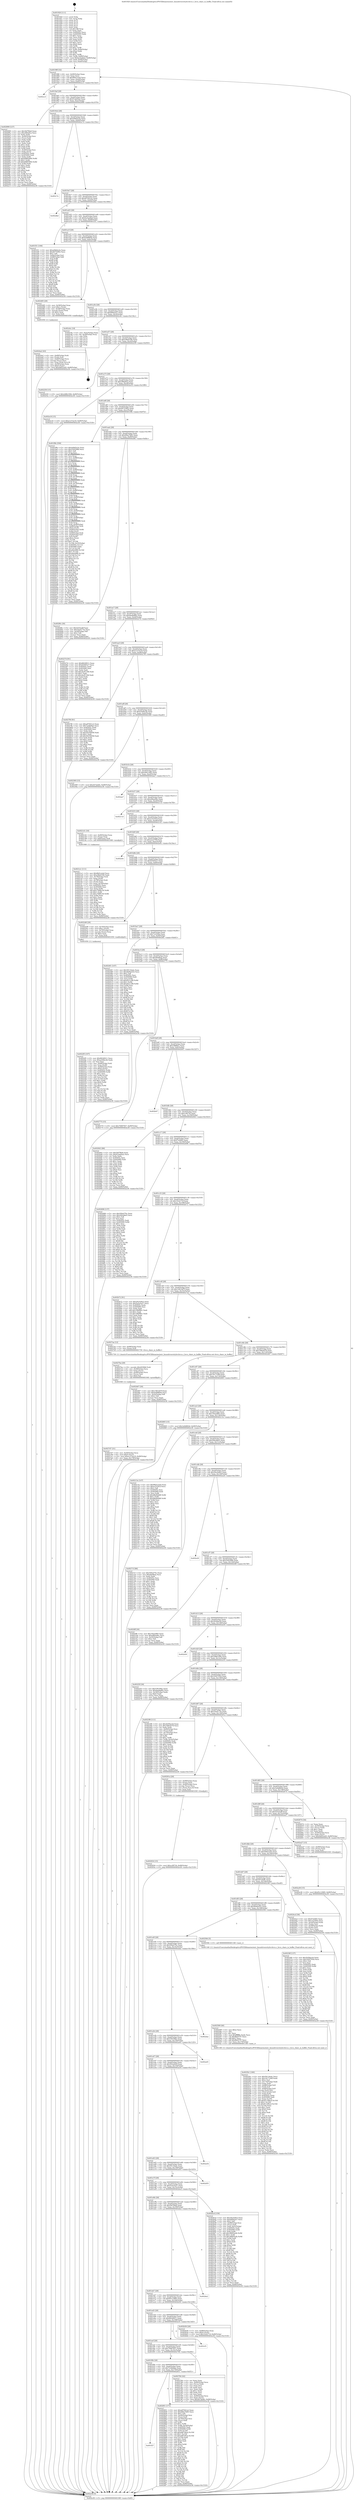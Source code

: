 digraph "0x401920" {
  label = "0x401920 (/mnt/c/Users/mathe/Desktop/tcc/POCII/binaries/extr_linuxdriversttyhvchvcs.c_hvcs_chars_in_buffer_Final-ollvm.out::main(0))"
  labelloc = "t"
  node[shape=record]

  Entry [label="",width=0.3,height=0.3,shape=circle,fillcolor=black,style=filled]
  "0x40198f" [label="{
     0x40198f [32]\l
     | [instrs]\l
     &nbsp;&nbsp;0x40198f \<+6\>: mov -0x90(%rbp),%eax\l
     &nbsp;&nbsp;0x401995 \<+2\>: mov %eax,%ecx\l
     &nbsp;&nbsp;0x401997 \<+6\>: sub $0x86d1e2a0,%ecx\l
     &nbsp;&nbsp;0x40199d \<+6\>: mov %eax,-0xa4(%rbp)\l
     &nbsp;&nbsp;0x4019a3 \<+6\>: mov %ecx,-0xa8(%rbp)\l
     &nbsp;&nbsp;0x4019a9 \<+6\>: je 0000000000402cc3 \<main+0x13a3\>\l
  }"]
  "0x402cc3" [label="{
     0x402cc3\l
  }", style=dashed]
  "0x4019af" [label="{
     0x4019af [28]\l
     | [instrs]\l
     &nbsp;&nbsp;0x4019af \<+5\>: jmp 00000000004019b4 \<main+0x94\>\l
     &nbsp;&nbsp;0x4019b4 \<+6\>: mov -0xa4(%rbp),%eax\l
     &nbsp;&nbsp;0x4019ba \<+5\>: sub $0x91da64a2,%eax\l
     &nbsp;&nbsp;0x4019bf \<+6\>: mov %eax,-0xac(%rbp)\l
     &nbsp;&nbsp;0x4019c5 \<+6\>: je 0000000000402999 \<main+0x1079\>\l
  }"]
  Exit [label="",width=0.3,height=0.3,shape=circle,fillcolor=black,style=filled,peripheries=2]
  "0x402999" [label="{
     0x402999 [127]\l
     | [instrs]\l
     &nbsp;&nbsp;0x402999 \<+5\>: mov $0x5bf7f6a6,%eax\l
     &nbsp;&nbsp;0x40299e \<+5\>: mov $0xcf9da9ce,%ecx\l
     &nbsp;&nbsp;0x4029a3 \<+2\>: xor %edx,%edx\l
     &nbsp;&nbsp;0x4029a5 \<+4\>: mov -0x40(%rbp),%rsi\l
     &nbsp;&nbsp;0x4029a9 \<+2\>: mov (%rsi),%edi\l
     &nbsp;&nbsp;0x4029ab \<+3\>: mov %edx,%r8d\l
     &nbsp;&nbsp;0x4029ae \<+3\>: sub %edi,%r8d\l
     &nbsp;&nbsp;0x4029b1 \<+2\>: mov %edx,%edi\l
     &nbsp;&nbsp;0x4029b3 \<+3\>: sub $0x1,%edi\l
     &nbsp;&nbsp;0x4029b6 \<+3\>: add %edi,%r8d\l
     &nbsp;&nbsp;0x4029b9 \<+3\>: sub %r8d,%edx\l
     &nbsp;&nbsp;0x4029bc \<+4\>: mov -0x40(%rbp),%rsi\l
     &nbsp;&nbsp;0x4029c0 \<+2\>: mov %edx,(%rsi)\l
     &nbsp;&nbsp;0x4029c2 \<+7\>: mov 0x40505c,%edx\l
     &nbsp;&nbsp;0x4029c9 \<+7\>: mov 0x405060,%edi\l
     &nbsp;&nbsp;0x4029d0 \<+3\>: mov %edx,%r8d\l
     &nbsp;&nbsp;0x4029d3 \<+7\>: sub $0xb9893064,%r8d\l
     &nbsp;&nbsp;0x4029da \<+4\>: sub $0x1,%r8d\l
     &nbsp;&nbsp;0x4029de \<+7\>: add $0xb9893064,%r8d\l
     &nbsp;&nbsp;0x4029e5 \<+4\>: imul %r8d,%edx\l
     &nbsp;&nbsp;0x4029e9 \<+3\>: and $0x1,%edx\l
     &nbsp;&nbsp;0x4029ec \<+3\>: cmp $0x0,%edx\l
     &nbsp;&nbsp;0x4029ef \<+4\>: sete %r9b\l
     &nbsp;&nbsp;0x4029f3 \<+3\>: cmp $0xa,%edi\l
     &nbsp;&nbsp;0x4029f6 \<+4\>: setl %r10b\l
     &nbsp;&nbsp;0x4029fa \<+3\>: mov %r9b,%r11b\l
     &nbsp;&nbsp;0x4029fd \<+3\>: and %r10b,%r11b\l
     &nbsp;&nbsp;0x402a00 \<+3\>: xor %r10b,%r9b\l
     &nbsp;&nbsp;0x402a03 \<+3\>: or %r9b,%r11b\l
     &nbsp;&nbsp;0x402a06 \<+4\>: test $0x1,%r11b\l
     &nbsp;&nbsp;0x402a0a \<+3\>: cmovne %ecx,%eax\l
     &nbsp;&nbsp;0x402a0d \<+6\>: mov %eax,-0x90(%rbp)\l
     &nbsp;&nbsp;0x402a13 \<+5\>: jmp 0000000000402e38 \<main+0x1518\>\l
  }"]
  "0x4019cb" [label="{
     0x4019cb [28]\l
     | [instrs]\l
     &nbsp;&nbsp;0x4019cb \<+5\>: jmp 00000000004019d0 \<main+0xb0\>\l
     &nbsp;&nbsp;0x4019d0 \<+6\>: mov -0xa4(%rbp),%eax\l
     &nbsp;&nbsp;0x4019d6 \<+5\>: sub $0xa09d2e3e,%eax\l
     &nbsp;&nbsp;0x4019db \<+6\>: mov %eax,-0xb0(%rbp)\l
     &nbsp;&nbsp;0x4019e1 \<+6\>: je 0000000000402c7e \<main+0x135e\>\l
  }"]
  "0x402a36" [label="{
     0x402a36 [15]\l
     | [instrs]\l
     &nbsp;&nbsp;0x402a36 \<+10\>: movl $0x65c12965,-0x90(%rbp)\l
     &nbsp;&nbsp;0x402a40 \<+5\>: jmp 0000000000402e38 \<main+0x1518\>\l
  }"]
  "0x402c7e" [label="{
     0x402c7e\l
  }", style=dashed]
  "0x4019e7" [label="{
     0x4019e7 [28]\l
     | [instrs]\l
     &nbsp;&nbsp;0x4019e7 \<+5\>: jmp 00000000004019ec \<main+0xcc\>\l
     &nbsp;&nbsp;0x4019ec \<+6\>: mov -0xa4(%rbp),%eax\l
     &nbsp;&nbsp;0x4019f2 \<+5\>: sub $0xa87641e2,%eax\l
     &nbsp;&nbsp;0x4019f7 \<+6\>: mov %eax,-0xb4(%rbp)\l
     &nbsp;&nbsp;0x4019fd \<+6\>: je 0000000000402dbd \<main+0x149d\>\l
  }"]
  "0x402934" [label="{
     0x402934 [15]\l
     | [instrs]\l
     &nbsp;&nbsp;0x402934 \<+10\>: movl $0xccf9734,-0x90(%rbp)\l
     &nbsp;&nbsp;0x40293e \<+5\>: jmp 0000000000402e38 \<main+0x1518\>\l
  }"]
  "0x402dbd" [label="{
     0x402dbd\l
  }", style=dashed]
  "0x401a03" [label="{
     0x401a03 [28]\l
     | [instrs]\l
     &nbsp;&nbsp;0x401a03 \<+5\>: jmp 0000000000401a08 \<main+0xe8\>\l
     &nbsp;&nbsp;0x401a08 \<+6\>: mov -0xa4(%rbp),%eax\l
     &nbsp;&nbsp;0x401a0e \<+5\>: sub $0xba3aa8ad,%eax\l
     &nbsp;&nbsp;0x401a13 \<+6\>: mov %eax,-0xb8(%rbp)\l
     &nbsp;&nbsp;0x401a19 \<+6\>: je 0000000000401f31 \<main+0x611\>\l
  }"]
  "0x401f27" [label="{
     0x401f27\l
  }", style=dashed]
  "0x401f31" [label="{
     0x401f31 [106]\l
     | [instrs]\l
     &nbsp;&nbsp;0x401f31 \<+5\>: mov $0xa09d2e3e,%eax\l
     &nbsp;&nbsp;0x401f36 \<+5\>: mov $0xd0753f02,%ecx\l
     &nbsp;&nbsp;0x401f3b \<+2\>: mov $0x1,%dl\l
     &nbsp;&nbsp;0x401f3d \<+7\>: mov -0x8a(%rbp),%sil\l
     &nbsp;&nbsp;0x401f44 \<+7\>: mov -0x89(%rbp),%dil\l
     &nbsp;&nbsp;0x401f4b \<+3\>: mov %sil,%r8b\l
     &nbsp;&nbsp;0x401f4e \<+4\>: xor $0xff,%r8b\l
     &nbsp;&nbsp;0x401f52 \<+3\>: mov %dil,%r9b\l
     &nbsp;&nbsp;0x401f55 \<+4\>: xor $0xff,%r9b\l
     &nbsp;&nbsp;0x401f59 \<+3\>: xor $0x0,%dl\l
     &nbsp;&nbsp;0x401f5c \<+3\>: mov %r8b,%r10b\l
     &nbsp;&nbsp;0x401f5f \<+4\>: and $0x0,%r10b\l
     &nbsp;&nbsp;0x401f63 \<+3\>: and %dl,%sil\l
     &nbsp;&nbsp;0x401f66 \<+3\>: mov %r9b,%r11b\l
     &nbsp;&nbsp;0x401f69 \<+4\>: and $0x0,%r11b\l
     &nbsp;&nbsp;0x401f6d \<+3\>: and %dl,%dil\l
     &nbsp;&nbsp;0x401f70 \<+3\>: or %sil,%r10b\l
     &nbsp;&nbsp;0x401f73 \<+3\>: or %dil,%r11b\l
     &nbsp;&nbsp;0x401f76 \<+3\>: xor %r11b,%r10b\l
     &nbsp;&nbsp;0x401f79 \<+3\>: or %r9b,%r8b\l
     &nbsp;&nbsp;0x401f7c \<+4\>: xor $0xff,%r8b\l
     &nbsp;&nbsp;0x401f80 \<+3\>: or $0x0,%dl\l
     &nbsp;&nbsp;0x401f83 \<+3\>: and %dl,%r8b\l
     &nbsp;&nbsp;0x401f86 \<+3\>: or %r8b,%r10b\l
     &nbsp;&nbsp;0x401f89 \<+4\>: test $0x1,%r10b\l
     &nbsp;&nbsp;0x401f8d \<+3\>: cmovne %ecx,%eax\l
     &nbsp;&nbsp;0x401f90 \<+6\>: mov %eax,-0x90(%rbp)\l
     &nbsp;&nbsp;0x401f96 \<+5\>: jmp 0000000000402e38 \<main+0x1518\>\l
  }"]
  "0x401a1f" [label="{
     0x401a1f [28]\l
     | [instrs]\l
     &nbsp;&nbsp;0x401a1f \<+5\>: jmp 0000000000401a24 \<main+0x104\>\l
     &nbsp;&nbsp;0x401a24 \<+6\>: mov -0xa4(%rbp),%eax\l
     &nbsp;&nbsp;0x401a2a \<+5\>: sub $0xba99fb04,%eax\l
     &nbsp;&nbsp;0x401a2f \<+6\>: mov %eax,-0xbc(%rbp)\l
     &nbsp;&nbsp;0x401a35 \<+6\>: je 0000000000402485 \<main+0xb65\>\l
  }"]
  "0x402e38" [label="{
     0x402e38 [5]\l
     | [instrs]\l
     &nbsp;&nbsp;0x402e38 \<+5\>: jmp 000000000040198f \<main+0x6f\>\l
  }"]
  "0x401920" [label="{
     0x401920 [111]\l
     | [instrs]\l
     &nbsp;&nbsp;0x401920 \<+1\>: push %rbp\l
     &nbsp;&nbsp;0x401921 \<+3\>: mov %rsp,%rbp\l
     &nbsp;&nbsp;0x401924 \<+2\>: push %r15\l
     &nbsp;&nbsp;0x401926 \<+2\>: push %r14\l
     &nbsp;&nbsp;0x401928 \<+2\>: push %r13\l
     &nbsp;&nbsp;0x40192a \<+2\>: push %r12\l
     &nbsp;&nbsp;0x40192c \<+1\>: push %rbx\l
     &nbsp;&nbsp;0x40192d \<+7\>: sub $0x188,%rsp\l
     &nbsp;&nbsp;0x401934 \<+2\>: xor %eax,%eax\l
     &nbsp;&nbsp;0x401936 \<+7\>: mov 0x40505c,%ecx\l
     &nbsp;&nbsp;0x40193d \<+7\>: mov 0x405060,%edx\l
     &nbsp;&nbsp;0x401944 \<+3\>: sub $0x1,%eax\l
     &nbsp;&nbsp;0x401947 \<+3\>: mov %ecx,%r8d\l
     &nbsp;&nbsp;0x40194a \<+3\>: add %eax,%r8d\l
     &nbsp;&nbsp;0x40194d \<+4\>: imul %r8d,%ecx\l
     &nbsp;&nbsp;0x401951 \<+3\>: and $0x1,%ecx\l
     &nbsp;&nbsp;0x401954 \<+3\>: cmp $0x0,%ecx\l
     &nbsp;&nbsp;0x401957 \<+4\>: sete %r9b\l
     &nbsp;&nbsp;0x40195b \<+4\>: and $0x1,%r9b\l
     &nbsp;&nbsp;0x40195f \<+7\>: mov %r9b,-0x8a(%rbp)\l
     &nbsp;&nbsp;0x401966 \<+3\>: cmp $0xa,%edx\l
     &nbsp;&nbsp;0x401969 \<+4\>: setl %r9b\l
     &nbsp;&nbsp;0x40196d \<+4\>: and $0x1,%r9b\l
     &nbsp;&nbsp;0x401971 \<+7\>: mov %r9b,-0x89(%rbp)\l
     &nbsp;&nbsp;0x401978 \<+10\>: movl $0xba3aa8ad,-0x90(%rbp)\l
     &nbsp;&nbsp;0x401982 \<+6\>: mov %edi,-0x94(%rbp)\l
     &nbsp;&nbsp;0x401988 \<+7\>: mov %rsi,-0xa0(%rbp)\l
  }"]
  "0x402851" [label="{
     0x402851 [171]\l
     | [instrs]\l
     &nbsp;&nbsp;0x402851 \<+5\>: mov $0xa87641e2,%eax\l
     &nbsp;&nbsp;0x402856 \<+5\>: mov $0xd0be7b85,%ecx\l
     &nbsp;&nbsp;0x40285b \<+2\>: mov $0x1,%dl\l
     &nbsp;&nbsp;0x40285d \<+4\>: mov -0x40(%rbp),%rsi\l
     &nbsp;&nbsp;0x402861 \<+2\>: mov (%rsi),%edi\l
     &nbsp;&nbsp;0x402863 \<+4\>: mov -0x70(%rbp),%rsi\l
     &nbsp;&nbsp;0x402867 \<+2\>: cmp (%rsi),%edi\l
     &nbsp;&nbsp;0x402869 \<+4\>: setl %r8b\l
     &nbsp;&nbsp;0x40286d \<+4\>: and $0x1,%r8b\l
     &nbsp;&nbsp;0x402871 \<+4\>: mov %r8b,-0x2d(%rbp)\l
     &nbsp;&nbsp;0x402875 \<+7\>: mov 0x40505c,%edi\l
     &nbsp;&nbsp;0x40287c \<+8\>: mov 0x405060,%r9d\l
     &nbsp;&nbsp;0x402884 \<+3\>: mov %edi,%r10d\l
     &nbsp;&nbsp;0x402887 \<+7\>: add $0xad67d4ca,%r10d\l
     &nbsp;&nbsp;0x40288e \<+4\>: sub $0x1,%r10d\l
     &nbsp;&nbsp;0x402892 \<+7\>: sub $0xad67d4ca,%r10d\l
     &nbsp;&nbsp;0x402899 \<+4\>: imul %r10d,%edi\l
     &nbsp;&nbsp;0x40289d \<+3\>: and $0x1,%edi\l
     &nbsp;&nbsp;0x4028a0 \<+3\>: cmp $0x0,%edi\l
     &nbsp;&nbsp;0x4028a3 \<+4\>: sete %r8b\l
     &nbsp;&nbsp;0x4028a7 \<+4\>: cmp $0xa,%r9d\l
     &nbsp;&nbsp;0x4028ab \<+4\>: setl %r11b\l
     &nbsp;&nbsp;0x4028af \<+3\>: mov %r8b,%bl\l
     &nbsp;&nbsp;0x4028b2 \<+3\>: xor $0xff,%bl\l
     &nbsp;&nbsp;0x4028b5 \<+3\>: mov %r11b,%r14b\l
     &nbsp;&nbsp;0x4028b8 \<+4\>: xor $0xff,%r14b\l
     &nbsp;&nbsp;0x4028bc \<+3\>: xor $0x0,%dl\l
     &nbsp;&nbsp;0x4028bf \<+3\>: mov %bl,%r15b\l
     &nbsp;&nbsp;0x4028c2 \<+4\>: and $0x0,%r15b\l
     &nbsp;&nbsp;0x4028c6 \<+3\>: and %dl,%r8b\l
     &nbsp;&nbsp;0x4028c9 \<+3\>: mov %r14b,%r12b\l
     &nbsp;&nbsp;0x4028cc \<+4\>: and $0x0,%r12b\l
     &nbsp;&nbsp;0x4028d0 \<+3\>: and %dl,%r11b\l
     &nbsp;&nbsp;0x4028d3 \<+3\>: or %r8b,%r15b\l
     &nbsp;&nbsp;0x4028d6 \<+3\>: or %r11b,%r12b\l
     &nbsp;&nbsp;0x4028d9 \<+3\>: xor %r12b,%r15b\l
     &nbsp;&nbsp;0x4028dc \<+3\>: or %r14b,%bl\l
     &nbsp;&nbsp;0x4028df \<+3\>: xor $0xff,%bl\l
     &nbsp;&nbsp;0x4028e2 \<+3\>: or $0x0,%dl\l
     &nbsp;&nbsp;0x4028e5 \<+2\>: and %dl,%bl\l
     &nbsp;&nbsp;0x4028e7 \<+3\>: or %bl,%r15b\l
     &nbsp;&nbsp;0x4028ea \<+4\>: test $0x1,%r15b\l
     &nbsp;&nbsp;0x4028ee \<+3\>: cmovne %ecx,%eax\l
     &nbsp;&nbsp;0x4028f1 \<+6\>: mov %eax,-0x90(%rbp)\l
     &nbsp;&nbsp;0x4028f7 \<+5\>: jmp 0000000000402e38 \<main+0x1518\>\l
  }"]
  "0x402485" [label="{
     0x402485 [29]\l
     | [instrs]\l
     &nbsp;&nbsp;0x402485 \<+4\>: mov -0x58(%rbp),%rax\l
     &nbsp;&nbsp;0x402489 \<+6\>: movl $0x1,(%rax)\l
     &nbsp;&nbsp;0x40248f \<+4\>: mov -0x58(%rbp),%rax\l
     &nbsp;&nbsp;0x402493 \<+3\>: movslq (%rax),%rax\l
     &nbsp;&nbsp;0x402496 \<+4\>: shl $0x2,%rax\l
     &nbsp;&nbsp;0x40249a \<+3\>: mov %rax,%rdi\l
     &nbsp;&nbsp;0x40249d \<+5\>: call 0000000000401050 \<malloc@plt\>\l
     | [calls]\l
     &nbsp;&nbsp;0x401050 \{1\} (unknown)\l
  }"]
  "0x401a3b" [label="{
     0x401a3b [28]\l
     | [instrs]\l
     &nbsp;&nbsp;0x401a3b \<+5\>: jmp 0000000000401a40 \<main+0x120\>\l
     &nbsp;&nbsp;0x401a40 \<+6\>: mov -0xa4(%rbp),%eax\l
     &nbsp;&nbsp;0x401a46 \<+5\>: sub $0xbf00a2e7,%eax\l
     &nbsp;&nbsp;0x401a4b \<+6\>: mov %eax,-0xc0(%rbp)\l
     &nbsp;&nbsp;0x401a51 \<+6\>: je 0000000000402c6c \<main+0x134c\>\l
  }"]
  "0x4027d7" [label="{
     0x4027d7 [31]\l
     | [instrs]\l
     &nbsp;&nbsp;0x4027d7 \<+4\>: mov -0x40(%rbp),%rcx\l
     &nbsp;&nbsp;0x4027db \<+6\>: movl $0x0,(%rcx)\l
     &nbsp;&nbsp;0x4027e1 \<+10\>: movl $0xe127ee19,-0x90(%rbp)\l
     &nbsp;&nbsp;0x4027eb \<+6\>: mov %eax,-0x178(%rbp)\l
     &nbsp;&nbsp;0x4027f1 \<+5\>: jmp 0000000000402e38 \<main+0x1518\>\l
  }"]
  "0x402c6c" [label="{
     0x402c6c [18]\l
     | [instrs]\l
     &nbsp;&nbsp;0x402c6c \<+3\>: mov -0x2c(%rbp),%eax\l
     &nbsp;&nbsp;0x402c6f \<+4\>: lea -0x28(%rbp),%rsp\l
     &nbsp;&nbsp;0x402c73 \<+1\>: pop %rbx\l
     &nbsp;&nbsp;0x402c74 \<+2\>: pop %r12\l
     &nbsp;&nbsp;0x402c76 \<+2\>: pop %r13\l
     &nbsp;&nbsp;0x402c78 \<+2\>: pop %r14\l
     &nbsp;&nbsp;0x402c7a \<+2\>: pop %r15\l
     &nbsp;&nbsp;0x402c7c \<+1\>: pop %rbp\l
     &nbsp;&nbsp;0x402c7d \<+1\>: ret\l
  }"]
  "0x401a57" [label="{
     0x401a57 [28]\l
     | [instrs]\l
     &nbsp;&nbsp;0x401a57 \<+5\>: jmp 0000000000401a5c \<main+0x13c\>\l
     &nbsp;&nbsp;0x401a5c \<+6\>: mov -0xa4(%rbp),%eax\l
     &nbsp;&nbsp;0x401a62 \<+5\>: sub $0xc08a0180,%eax\l
     &nbsp;&nbsp;0x401a67 \<+6\>: mov %eax,-0xc4(%rbp)\l
     &nbsp;&nbsp;0x401a6d \<+6\>: je 0000000000402250 \<main+0x930\>\l
  }"]
  "0x4027ba" [label="{
     0x4027ba [29]\l
     | [instrs]\l
     &nbsp;&nbsp;0x4027ba \<+10\>: movabs $0x4030b6,%rdi\l
     &nbsp;&nbsp;0x4027c4 \<+4\>: mov -0x48(%rbp),%rcx\l
     &nbsp;&nbsp;0x4027c8 \<+2\>: mov %eax,(%rcx)\l
     &nbsp;&nbsp;0x4027ca \<+4\>: mov -0x48(%rbp),%rcx\l
     &nbsp;&nbsp;0x4027ce \<+2\>: mov (%rcx),%esi\l
     &nbsp;&nbsp;0x4027d0 \<+2\>: mov $0x0,%al\l
     &nbsp;&nbsp;0x4027d2 \<+5\>: call 0000000000401040 \<printf@plt\>\l
     | [calls]\l
     &nbsp;&nbsp;0x401040 \{1\} (unknown)\l
  }"]
  "0x402250" [label="{
     0x402250 [15]\l
     | [instrs]\l
     &nbsp;&nbsp;0x402250 \<+10\>: movl $0x2d8b1094,-0x90(%rbp)\l
     &nbsp;&nbsp;0x40225a \<+5\>: jmp 0000000000402e38 \<main+0x1518\>\l
  }"]
  "0x401a73" [label="{
     0x401a73 [28]\l
     | [instrs]\l
     &nbsp;&nbsp;0x401a73 \<+5\>: jmp 0000000000401a78 \<main+0x158\>\l
     &nbsp;&nbsp;0x401a78 \<+6\>: mov -0xa4(%rbp),%eax\l
     &nbsp;&nbsp;0x401a7e \<+5\>: sub $0xcf9da9ce,%eax\l
     &nbsp;&nbsp;0x401a83 \<+6\>: mov %eax,-0xc8(%rbp)\l
     &nbsp;&nbsp;0x401a89 \<+6\>: je 0000000000402a18 \<main+0x10f8\>\l
  }"]
  "0x401f0b" [label="{
     0x401f0b [28]\l
     | [instrs]\l
     &nbsp;&nbsp;0x401f0b \<+5\>: jmp 0000000000401f10 \<main+0x5f0\>\l
     &nbsp;&nbsp;0x401f10 \<+6\>: mov -0xa4(%rbp),%eax\l
     &nbsp;&nbsp;0x401f16 \<+5\>: sub $0x7a3bb8ae,%eax\l
     &nbsp;&nbsp;0x401f1b \<+6\>: mov %eax,-0x170(%rbp)\l
     &nbsp;&nbsp;0x401f21 \<+6\>: je 0000000000402851 \<main+0xf31\>\l
  }"]
  "0x402a18" [label="{
     0x402a18 [15]\l
     | [instrs]\l
     &nbsp;&nbsp;0x402a18 \<+10\>: movl $0xe127ee19,-0x90(%rbp)\l
     &nbsp;&nbsp;0x402a22 \<+5\>: jmp 0000000000402e38 \<main+0x1518\>\l
  }"]
  "0x401a8f" [label="{
     0x401a8f [28]\l
     | [instrs]\l
     &nbsp;&nbsp;0x401a8f \<+5\>: jmp 0000000000401a94 \<main+0x174\>\l
     &nbsp;&nbsp;0x401a94 \<+6\>: mov -0xa4(%rbp),%eax\l
     &nbsp;&nbsp;0x401a9a \<+5\>: sub $0xd0753f02,%eax\l
     &nbsp;&nbsp;0x401a9f \<+6\>: mov %eax,-0xcc(%rbp)\l
     &nbsp;&nbsp;0x401aa5 \<+6\>: je 0000000000401f9b \<main+0x67b\>\l
  }"]
  "0x402784" [label="{
     0x402784 [42]\l
     | [instrs]\l
     &nbsp;&nbsp;0x402784 \<+2\>: xor %eax,%eax\l
     &nbsp;&nbsp;0x402786 \<+4\>: mov -0x60(%rbp),%rcx\l
     &nbsp;&nbsp;0x40278a \<+2\>: mov (%rcx),%edx\l
     &nbsp;&nbsp;0x40278c \<+2\>: mov %eax,%esi\l
     &nbsp;&nbsp;0x40278e \<+2\>: sub %edx,%esi\l
     &nbsp;&nbsp;0x402790 \<+2\>: mov %eax,%edx\l
     &nbsp;&nbsp;0x402792 \<+3\>: sub $0x1,%edx\l
     &nbsp;&nbsp;0x402795 \<+2\>: add %edx,%esi\l
     &nbsp;&nbsp;0x402797 \<+2\>: sub %esi,%eax\l
     &nbsp;&nbsp;0x402799 \<+4\>: mov -0x60(%rbp),%rcx\l
     &nbsp;&nbsp;0x40279d \<+2\>: mov %eax,(%rcx)\l
     &nbsp;&nbsp;0x40279f \<+10\>: movl $0x447abdfc,-0x90(%rbp)\l
     &nbsp;&nbsp;0x4027a9 \<+5\>: jmp 0000000000402e38 \<main+0x1518\>\l
  }"]
  "0x401f9b" [label="{
     0x401f9b [356]\l
     | [instrs]\l
     &nbsp;&nbsp;0x401f9b \<+5\>: mov $0xa09d2e3e,%eax\l
     &nbsp;&nbsp;0x401fa0 \<+5\>: mov $0x259226fb,%ecx\l
     &nbsp;&nbsp;0x401fa5 \<+2\>: mov $0x1,%dl\l
     &nbsp;&nbsp;0x401fa7 \<+3\>: mov %rsp,%rsi\l
     &nbsp;&nbsp;0x401faa \<+4\>: add $0xfffffffffffffff0,%rsi\l
     &nbsp;&nbsp;0x401fae \<+3\>: mov %rsi,%rsp\l
     &nbsp;&nbsp;0x401fb1 \<+7\>: mov %rsi,-0x88(%rbp)\l
     &nbsp;&nbsp;0x401fb8 \<+3\>: mov %rsp,%rsi\l
     &nbsp;&nbsp;0x401fbb \<+4\>: add $0xfffffffffffffff0,%rsi\l
     &nbsp;&nbsp;0x401fbf \<+3\>: mov %rsi,%rsp\l
     &nbsp;&nbsp;0x401fc2 \<+3\>: mov %rsp,%rdi\l
     &nbsp;&nbsp;0x401fc5 \<+4\>: add $0xfffffffffffffff0,%rdi\l
     &nbsp;&nbsp;0x401fc9 \<+3\>: mov %rdi,%rsp\l
     &nbsp;&nbsp;0x401fcc \<+4\>: mov %rdi,-0x80(%rbp)\l
     &nbsp;&nbsp;0x401fd0 \<+3\>: mov %rsp,%rdi\l
     &nbsp;&nbsp;0x401fd3 \<+4\>: add $0xfffffffffffffff0,%rdi\l
     &nbsp;&nbsp;0x401fd7 \<+3\>: mov %rdi,%rsp\l
     &nbsp;&nbsp;0x401fda \<+4\>: mov %rdi,-0x78(%rbp)\l
     &nbsp;&nbsp;0x401fde \<+3\>: mov %rsp,%rdi\l
     &nbsp;&nbsp;0x401fe1 \<+4\>: add $0xfffffffffffffff0,%rdi\l
     &nbsp;&nbsp;0x401fe5 \<+3\>: mov %rdi,%rsp\l
     &nbsp;&nbsp;0x401fe8 \<+4\>: mov %rdi,-0x70(%rbp)\l
     &nbsp;&nbsp;0x401fec \<+3\>: mov %rsp,%rdi\l
     &nbsp;&nbsp;0x401fef \<+4\>: add $0xfffffffffffffff0,%rdi\l
     &nbsp;&nbsp;0x401ff3 \<+3\>: mov %rdi,%rsp\l
     &nbsp;&nbsp;0x401ff6 \<+4\>: mov %rdi,-0x68(%rbp)\l
     &nbsp;&nbsp;0x401ffa \<+3\>: mov %rsp,%rdi\l
     &nbsp;&nbsp;0x401ffd \<+4\>: add $0xfffffffffffffff0,%rdi\l
     &nbsp;&nbsp;0x402001 \<+3\>: mov %rdi,%rsp\l
     &nbsp;&nbsp;0x402004 \<+4\>: mov %rdi,-0x60(%rbp)\l
     &nbsp;&nbsp;0x402008 \<+3\>: mov %rsp,%rdi\l
     &nbsp;&nbsp;0x40200b \<+4\>: add $0xfffffffffffffff0,%rdi\l
     &nbsp;&nbsp;0x40200f \<+3\>: mov %rdi,%rsp\l
     &nbsp;&nbsp;0x402012 \<+4\>: mov %rdi,-0x58(%rbp)\l
     &nbsp;&nbsp;0x402016 \<+3\>: mov %rsp,%rdi\l
     &nbsp;&nbsp;0x402019 \<+4\>: add $0xfffffffffffffff0,%rdi\l
     &nbsp;&nbsp;0x40201d \<+3\>: mov %rdi,%rsp\l
     &nbsp;&nbsp;0x402020 \<+4\>: mov %rdi,-0x50(%rbp)\l
     &nbsp;&nbsp;0x402024 \<+3\>: mov %rsp,%rdi\l
     &nbsp;&nbsp;0x402027 \<+4\>: add $0xfffffffffffffff0,%rdi\l
     &nbsp;&nbsp;0x40202b \<+3\>: mov %rdi,%rsp\l
     &nbsp;&nbsp;0x40202e \<+4\>: mov %rdi,-0x48(%rbp)\l
     &nbsp;&nbsp;0x402032 \<+3\>: mov %rsp,%rdi\l
     &nbsp;&nbsp;0x402035 \<+4\>: add $0xfffffffffffffff0,%rdi\l
     &nbsp;&nbsp;0x402039 \<+3\>: mov %rdi,%rsp\l
     &nbsp;&nbsp;0x40203c \<+4\>: mov %rdi,-0x40(%rbp)\l
     &nbsp;&nbsp;0x402040 \<+7\>: mov -0x88(%rbp),%rdi\l
     &nbsp;&nbsp;0x402047 \<+6\>: movl $0x0,(%rdi)\l
     &nbsp;&nbsp;0x40204d \<+7\>: mov -0x94(%rbp),%r8d\l
     &nbsp;&nbsp;0x402054 \<+3\>: mov %r8d,(%rsi)\l
     &nbsp;&nbsp;0x402057 \<+4\>: mov -0x80(%rbp),%rdi\l
     &nbsp;&nbsp;0x40205b \<+7\>: mov -0xa0(%rbp),%r9\l
     &nbsp;&nbsp;0x402062 \<+3\>: mov %r9,(%rdi)\l
     &nbsp;&nbsp;0x402065 \<+3\>: cmpl $0x2,(%rsi)\l
     &nbsp;&nbsp;0x402068 \<+4\>: setne %r10b\l
     &nbsp;&nbsp;0x40206c \<+4\>: and $0x1,%r10b\l
     &nbsp;&nbsp;0x402070 \<+4\>: mov %r10b,-0x35(%rbp)\l
     &nbsp;&nbsp;0x402074 \<+8\>: mov 0x40505c,%r11d\l
     &nbsp;&nbsp;0x40207c \<+7\>: mov 0x405060,%ebx\l
     &nbsp;&nbsp;0x402083 \<+3\>: mov %r11d,%r14d\l
     &nbsp;&nbsp;0x402086 \<+7\>: sub $0xa9ee988,%r14d\l
     &nbsp;&nbsp;0x40208d \<+4\>: sub $0x1,%r14d\l
     &nbsp;&nbsp;0x402091 \<+7\>: add $0xa9ee988,%r14d\l
     &nbsp;&nbsp;0x402098 \<+4\>: imul %r14d,%r11d\l
     &nbsp;&nbsp;0x40209c \<+4\>: and $0x1,%r11d\l
     &nbsp;&nbsp;0x4020a0 \<+4\>: cmp $0x0,%r11d\l
     &nbsp;&nbsp;0x4020a4 \<+4\>: sete %r10b\l
     &nbsp;&nbsp;0x4020a8 \<+3\>: cmp $0xa,%ebx\l
     &nbsp;&nbsp;0x4020ab \<+4\>: setl %r15b\l
     &nbsp;&nbsp;0x4020af \<+3\>: mov %r10b,%r12b\l
     &nbsp;&nbsp;0x4020b2 \<+4\>: xor $0xff,%r12b\l
     &nbsp;&nbsp;0x4020b6 \<+3\>: mov %r15b,%r13b\l
     &nbsp;&nbsp;0x4020b9 \<+4\>: xor $0xff,%r13b\l
     &nbsp;&nbsp;0x4020bd \<+3\>: xor $0x1,%dl\l
     &nbsp;&nbsp;0x4020c0 \<+3\>: mov %r12b,%sil\l
     &nbsp;&nbsp;0x4020c3 \<+4\>: and $0xff,%sil\l
     &nbsp;&nbsp;0x4020c7 \<+3\>: and %dl,%r10b\l
     &nbsp;&nbsp;0x4020ca \<+3\>: mov %r13b,%dil\l
     &nbsp;&nbsp;0x4020cd \<+4\>: and $0xff,%dil\l
     &nbsp;&nbsp;0x4020d1 \<+3\>: and %dl,%r15b\l
     &nbsp;&nbsp;0x4020d4 \<+3\>: or %r10b,%sil\l
     &nbsp;&nbsp;0x4020d7 \<+3\>: or %r15b,%dil\l
     &nbsp;&nbsp;0x4020da \<+3\>: xor %dil,%sil\l
     &nbsp;&nbsp;0x4020dd \<+3\>: or %r13b,%r12b\l
     &nbsp;&nbsp;0x4020e0 \<+4\>: xor $0xff,%r12b\l
     &nbsp;&nbsp;0x4020e4 \<+3\>: or $0x1,%dl\l
     &nbsp;&nbsp;0x4020e7 \<+3\>: and %dl,%r12b\l
     &nbsp;&nbsp;0x4020ea \<+3\>: or %r12b,%sil\l
     &nbsp;&nbsp;0x4020ed \<+4\>: test $0x1,%sil\l
     &nbsp;&nbsp;0x4020f1 \<+3\>: cmovne %ecx,%eax\l
     &nbsp;&nbsp;0x4020f4 \<+6\>: mov %eax,-0x90(%rbp)\l
     &nbsp;&nbsp;0x4020fa \<+5\>: jmp 0000000000402e38 \<main+0x1518\>\l
  }"]
  "0x401aab" [label="{
     0x401aab [28]\l
     | [instrs]\l
     &nbsp;&nbsp;0x401aab \<+5\>: jmp 0000000000401ab0 \<main+0x190\>\l
     &nbsp;&nbsp;0x401ab0 \<+6\>: mov -0xa4(%rbp),%eax\l
     &nbsp;&nbsp;0x401ab6 \<+5\>: sub $0xd0be7b85,%eax\l
     &nbsp;&nbsp;0x401abb \<+6\>: mov %eax,-0xd0(%rbp)\l
     &nbsp;&nbsp;0x401ac1 \<+6\>: je 00000000004028fc \<main+0xfdc\>\l
  }"]
  "0x401eef" [label="{
     0x401eef [28]\l
     | [instrs]\l
     &nbsp;&nbsp;0x401eef \<+5\>: jmp 0000000000401ef4 \<main+0x5d4\>\l
     &nbsp;&nbsp;0x401ef4 \<+6\>: mov -0xa4(%rbp),%eax\l
     &nbsp;&nbsp;0x401efa \<+5\>: sub $0x70087937,%eax\l
     &nbsp;&nbsp;0x401eff \<+6\>: mov %eax,-0x16c(%rbp)\l
     &nbsp;&nbsp;0x401f05 \<+6\>: je 0000000000402784 \<main+0xe64\>\l
  }"]
  "0x402cf3" [label="{
     0x402cf3\l
  }", style=dashed]
  "0x4028fc" [label="{
     0x4028fc [30]\l
     | [instrs]\l
     &nbsp;&nbsp;0x4028fc \<+5\>: mov $0x4252eeff,%eax\l
     &nbsp;&nbsp;0x402901 \<+5\>: mov $0x32ed173e,%ecx\l
     &nbsp;&nbsp;0x402906 \<+3\>: mov -0x2d(%rbp),%dl\l
     &nbsp;&nbsp;0x402909 \<+3\>: test $0x1,%dl\l
     &nbsp;&nbsp;0x40290c \<+3\>: cmovne %ecx,%eax\l
     &nbsp;&nbsp;0x40290f \<+6\>: mov %eax,-0x90(%rbp)\l
     &nbsp;&nbsp;0x402915 \<+5\>: jmp 0000000000402e38 \<main+0x1518\>\l
  }"]
  "0x401ac7" [label="{
     0x401ac7 [28]\l
     | [instrs]\l
     &nbsp;&nbsp;0x401ac7 \<+5\>: jmp 0000000000401acc \<main+0x1ac\>\l
     &nbsp;&nbsp;0x401acc \<+6\>: mov -0xa4(%rbp),%eax\l
     &nbsp;&nbsp;0x401ad2 \<+5\>: sub $0xdae8a882,%eax\l
     &nbsp;&nbsp;0x401ad7 \<+6\>: mov %eax,-0xd4(%rbp)\l
     &nbsp;&nbsp;0x401add \<+6\>: je 000000000040227d \<main+0x95d\>\l
  }"]
  "0x401ed3" [label="{
     0x401ed3 [28]\l
     | [instrs]\l
     &nbsp;&nbsp;0x401ed3 \<+5\>: jmp 0000000000401ed8 \<main+0x5b8\>\l
     &nbsp;&nbsp;0x401ed8 \<+6\>: mov -0xa4(%rbp),%eax\l
     &nbsp;&nbsp;0x401ede \<+5\>: sub $0x6624f411,%eax\l
     &nbsp;&nbsp;0x401ee3 \<+6\>: mov %eax,-0x168(%rbp)\l
     &nbsp;&nbsp;0x401ee9 \<+6\>: je 0000000000402cf3 \<main+0x13d3\>\l
  }"]
  "0x40227d" [label="{
     0x40227d [91]\l
     | [instrs]\l
     &nbsp;&nbsp;0x40227d \<+5\>: mov $0x6624f411,%eax\l
     &nbsp;&nbsp;0x402282 \<+5\>: mov $0xf25003c7,%ecx\l
     &nbsp;&nbsp;0x402287 \<+7\>: mov 0x40505c,%edx\l
     &nbsp;&nbsp;0x40228e \<+7\>: mov 0x405060,%esi\l
     &nbsp;&nbsp;0x402295 \<+2\>: mov %edx,%edi\l
     &nbsp;&nbsp;0x402297 \<+6\>: add $0xcbc81166,%edi\l
     &nbsp;&nbsp;0x40229d \<+3\>: sub $0x1,%edi\l
     &nbsp;&nbsp;0x4022a0 \<+6\>: sub $0xcbc81166,%edi\l
     &nbsp;&nbsp;0x4022a6 \<+3\>: imul %edi,%edx\l
     &nbsp;&nbsp;0x4022a9 \<+3\>: and $0x1,%edx\l
     &nbsp;&nbsp;0x4022ac \<+3\>: cmp $0x0,%edx\l
     &nbsp;&nbsp;0x4022af \<+4\>: sete %r8b\l
     &nbsp;&nbsp;0x4022b3 \<+3\>: cmp $0xa,%esi\l
     &nbsp;&nbsp;0x4022b6 \<+4\>: setl %r9b\l
     &nbsp;&nbsp;0x4022ba \<+3\>: mov %r8b,%r10b\l
     &nbsp;&nbsp;0x4022bd \<+3\>: and %r9b,%r10b\l
     &nbsp;&nbsp;0x4022c0 \<+3\>: xor %r9b,%r8b\l
     &nbsp;&nbsp;0x4022c3 \<+3\>: or %r8b,%r10b\l
     &nbsp;&nbsp;0x4022c6 \<+4\>: test $0x1,%r10b\l
     &nbsp;&nbsp;0x4022ca \<+3\>: cmovne %ecx,%eax\l
     &nbsp;&nbsp;0x4022cd \<+6\>: mov %eax,-0x90(%rbp)\l
     &nbsp;&nbsp;0x4022d3 \<+5\>: jmp 0000000000402e38 \<main+0x1518\>\l
  }"]
  "0x401ae3" [label="{
     0x401ae3 [28]\l
     | [instrs]\l
     &nbsp;&nbsp;0x401ae3 \<+5\>: jmp 0000000000401ae8 \<main+0x1c8\>\l
     &nbsp;&nbsp;0x401ae8 \<+6\>: mov -0xa4(%rbp),%eax\l
     &nbsp;&nbsp;0x401aee \<+5\>: sub $0xe127ee19,%eax\l
     &nbsp;&nbsp;0x401af3 \<+6\>: mov %eax,-0xd8(%rbp)\l
     &nbsp;&nbsp;0x401af9 \<+6\>: je 00000000004027f6 \<main+0xed6\>\l
  }"]
  "0x402b56" [label="{
     0x402b56 [28]\l
     | [instrs]\l
     &nbsp;&nbsp;0x402b56 \<+7\>: mov -0x88(%rbp),%rax\l
     &nbsp;&nbsp;0x402b5d \<+6\>: movl $0x0,(%rax)\l
     &nbsp;&nbsp;0x402b63 \<+10\>: movl $0x10cb17cf,-0x90(%rbp)\l
     &nbsp;&nbsp;0x402b6d \<+5\>: jmp 0000000000402e38 \<main+0x1518\>\l
  }"]
  "0x4027f6" [label="{
     0x4027f6 [91]\l
     | [instrs]\l
     &nbsp;&nbsp;0x4027f6 \<+5\>: mov $0xa87641e2,%eax\l
     &nbsp;&nbsp;0x4027fb \<+5\>: mov $0x7a3bb8ae,%ecx\l
     &nbsp;&nbsp;0x402800 \<+7\>: mov 0x40505c,%edx\l
     &nbsp;&nbsp;0x402807 \<+7\>: mov 0x405060,%esi\l
     &nbsp;&nbsp;0x40280e \<+2\>: mov %edx,%edi\l
     &nbsp;&nbsp;0x402810 \<+6\>: sub $0x5033b958,%edi\l
     &nbsp;&nbsp;0x402816 \<+3\>: sub $0x1,%edi\l
     &nbsp;&nbsp;0x402819 \<+6\>: add $0x5033b958,%edi\l
     &nbsp;&nbsp;0x40281f \<+3\>: imul %edi,%edx\l
     &nbsp;&nbsp;0x402822 \<+3\>: and $0x1,%edx\l
     &nbsp;&nbsp;0x402825 \<+3\>: cmp $0x0,%edx\l
     &nbsp;&nbsp;0x402828 \<+4\>: sete %r8b\l
     &nbsp;&nbsp;0x40282c \<+3\>: cmp $0xa,%esi\l
     &nbsp;&nbsp;0x40282f \<+4\>: setl %r9b\l
     &nbsp;&nbsp;0x402833 \<+3\>: mov %r8b,%r10b\l
     &nbsp;&nbsp;0x402836 \<+3\>: and %r9b,%r10b\l
     &nbsp;&nbsp;0x402839 \<+3\>: xor %r9b,%r8b\l
     &nbsp;&nbsp;0x40283c \<+3\>: or %r8b,%r10b\l
     &nbsp;&nbsp;0x40283f \<+4\>: test $0x1,%r10b\l
     &nbsp;&nbsp;0x402843 \<+3\>: cmovne %ecx,%eax\l
     &nbsp;&nbsp;0x402846 \<+6\>: mov %eax,-0x90(%rbp)\l
     &nbsp;&nbsp;0x40284c \<+5\>: jmp 0000000000402e38 \<main+0x1518\>\l
  }"]
  "0x401aff" [label="{
     0x401aff [28]\l
     | [instrs]\l
     &nbsp;&nbsp;0x401aff \<+5\>: jmp 0000000000401b04 \<main+0x1e4\>\l
     &nbsp;&nbsp;0x401b04 \<+6\>: mov -0xa4(%rbp),%eax\l
     &nbsp;&nbsp;0x401b0a \<+5\>: sub $0xe244bc2b,%eax\l
     &nbsp;&nbsp;0x401b0f \<+6\>: mov %eax,-0xdc(%rbp)\l
     &nbsp;&nbsp;0x401b15 \<+6\>: je 0000000000402360 \<main+0xa40\>\l
  }"]
  "0x401eb7" [label="{
     0x401eb7 [28]\l
     | [instrs]\l
     &nbsp;&nbsp;0x401eb7 \<+5\>: jmp 0000000000401ebc \<main+0x59c\>\l
     &nbsp;&nbsp;0x401ebc \<+6\>: mov -0xa4(%rbp),%eax\l
     &nbsp;&nbsp;0x401ec2 \<+5\>: sub $0x65c12965,%eax\l
     &nbsp;&nbsp;0x401ec7 \<+6\>: mov %eax,-0x164(%rbp)\l
     &nbsp;&nbsp;0x401ecd \<+6\>: je 0000000000402b56 \<main+0x1236\>\l
  }"]
  "0x402360" [label="{
     0x402360 [15]\l
     | [instrs]\l
     &nbsp;&nbsp;0x402360 \<+10\>: movl $0x447abdfc,-0x90(%rbp)\l
     &nbsp;&nbsp;0x40236a \<+5\>: jmp 0000000000402e38 \<main+0x1518\>\l
  }"]
  "0x401b1b" [label="{
     0x401b1b [28]\l
     | [instrs]\l
     &nbsp;&nbsp;0x401b1b \<+5\>: jmp 0000000000401b20 \<main+0x200\>\l
     &nbsp;&nbsp;0x401b20 \<+6\>: mov -0xa4(%rbp),%eax\l
     &nbsp;&nbsp;0x401b26 \<+5\>: sub $0xe461cd85,%eax\l
     &nbsp;&nbsp;0x401b2b \<+6\>: mov %eax,-0xe0(%rbp)\l
     &nbsp;&nbsp;0x401b31 \<+6\>: je 0000000000402ae7 \<main+0x11c7\>\l
  }"]
  "0x402de2" [label="{
     0x402de2\l
  }", style=dashed]
  "0x402ae7" [label="{
     0x402ae7\l
  }", style=dashed]
  "0x401b37" [label="{
     0x401b37 [28]\l
     | [instrs]\l
     &nbsp;&nbsp;0x401b37 \<+5\>: jmp 0000000000401b3c \<main+0x21c\>\l
     &nbsp;&nbsp;0x401b3c \<+6\>: mov -0xa4(%rbp),%eax\l
     &nbsp;&nbsp;0x401b42 \<+5\>: sub $0xe96ee0bc,%eax\l
     &nbsp;&nbsp;0x401b47 \<+6\>: mov %eax,-0xe4(%rbp)\l
     &nbsp;&nbsp;0x401b4d \<+6\>: je 000000000040211d \<main+0x7fd\>\l
  }"]
  "0x401e9b" [label="{
     0x401e9b [28]\l
     | [instrs]\l
     &nbsp;&nbsp;0x401e9b \<+5\>: jmp 0000000000401ea0 \<main+0x580\>\l
     &nbsp;&nbsp;0x401ea0 \<+6\>: mov -0xa4(%rbp),%eax\l
     &nbsp;&nbsp;0x401ea6 \<+5\>: sub $0x5bf7f6a6,%eax\l
     &nbsp;&nbsp;0x401eab \<+6\>: mov %eax,-0x160(%rbp)\l
     &nbsp;&nbsp;0x401eb1 \<+6\>: je 0000000000402de2 \<main+0x14c2\>\l
  }"]
  "0x40211d" [label="{
     0x40211d\l
  }", style=dashed]
  "0x401b53" [label="{
     0x401b53 [28]\l
     | [instrs]\l
     &nbsp;&nbsp;0x401b53 \<+5\>: jmp 0000000000401b58 \<main+0x238\>\l
     &nbsp;&nbsp;0x401b58 \<+6\>: mov -0xa4(%rbp),%eax\l
     &nbsp;&nbsp;0x401b5e \<+5\>: sub $0xec53341f,%eax\l
     &nbsp;&nbsp;0x401b63 \<+6\>: mov %eax,-0xe8(%rbp)\l
     &nbsp;&nbsp;0x401b69 \<+6\>: je 00000000004021d1 \<main+0x8b1\>\l
  }"]
  "0x402bcd" [label="{
     0x402bcd [159]\l
     | [instrs]\l
     &nbsp;&nbsp;0x402bcd \<+5\>: mov $0x20e3e8e5,%eax\l
     &nbsp;&nbsp;0x402bd2 \<+5\>: mov $0xbf00a2e7,%ecx\l
     &nbsp;&nbsp;0x402bd7 \<+2\>: mov $0x1,%dl\l
     &nbsp;&nbsp;0x402bd9 \<+7\>: mov -0x88(%rbp),%rsi\l
     &nbsp;&nbsp;0x402be0 \<+2\>: mov (%rsi),%edi\l
     &nbsp;&nbsp;0x402be2 \<+3\>: mov %edi,-0x2c(%rbp)\l
     &nbsp;&nbsp;0x402be5 \<+7\>: mov 0x40505c,%edi\l
     &nbsp;&nbsp;0x402bec \<+8\>: mov 0x405060,%r8d\l
     &nbsp;&nbsp;0x402bf4 \<+3\>: mov %edi,%r9d\l
     &nbsp;&nbsp;0x402bf7 \<+7\>: add $0x38905a2b,%r9d\l
     &nbsp;&nbsp;0x402bfe \<+4\>: sub $0x1,%r9d\l
     &nbsp;&nbsp;0x402c02 \<+7\>: sub $0x38905a2b,%r9d\l
     &nbsp;&nbsp;0x402c09 \<+4\>: imul %r9d,%edi\l
     &nbsp;&nbsp;0x402c0d \<+3\>: and $0x1,%edi\l
     &nbsp;&nbsp;0x402c10 \<+3\>: cmp $0x0,%edi\l
     &nbsp;&nbsp;0x402c13 \<+4\>: sete %r10b\l
     &nbsp;&nbsp;0x402c17 \<+4\>: cmp $0xa,%r8d\l
     &nbsp;&nbsp;0x402c1b \<+4\>: setl %r11b\l
     &nbsp;&nbsp;0x402c1f \<+3\>: mov %r10b,%bl\l
     &nbsp;&nbsp;0x402c22 \<+3\>: xor $0xff,%bl\l
     &nbsp;&nbsp;0x402c25 \<+3\>: mov %r11b,%r14b\l
     &nbsp;&nbsp;0x402c28 \<+4\>: xor $0xff,%r14b\l
     &nbsp;&nbsp;0x402c2c \<+3\>: xor $0x1,%dl\l
     &nbsp;&nbsp;0x402c2f \<+3\>: mov %bl,%r15b\l
     &nbsp;&nbsp;0x402c32 \<+4\>: and $0xff,%r15b\l
     &nbsp;&nbsp;0x402c36 \<+3\>: and %dl,%r10b\l
     &nbsp;&nbsp;0x402c39 \<+3\>: mov %r14b,%r12b\l
     &nbsp;&nbsp;0x402c3c \<+4\>: and $0xff,%r12b\l
     &nbsp;&nbsp;0x402c40 \<+3\>: and %dl,%r11b\l
     &nbsp;&nbsp;0x402c43 \<+3\>: or %r10b,%r15b\l
     &nbsp;&nbsp;0x402c46 \<+3\>: or %r11b,%r12b\l
     &nbsp;&nbsp;0x402c49 \<+3\>: xor %r12b,%r15b\l
     &nbsp;&nbsp;0x402c4c \<+3\>: or %r14b,%bl\l
     &nbsp;&nbsp;0x402c4f \<+3\>: xor $0xff,%bl\l
     &nbsp;&nbsp;0x402c52 \<+3\>: or $0x1,%dl\l
     &nbsp;&nbsp;0x402c55 \<+2\>: and %dl,%bl\l
     &nbsp;&nbsp;0x402c57 \<+3\>: or %bl,%r15b\l
     &nbsp;&nbsp;0x402c5a \<+4\>: test $0x1,%r15b\l
     &nbsp;&nbsp;0x402c5e \<+3\>: cmovne %ecx,%eax\l
     &nbsp;&nbsp;0x402c61 \<+6\>: mov %eax,-0x90(%rbp)\l
     &nbsp;&nbsp;0x402c67 \<+5\>: jmp 0000000000402e38 \<main+0x1518\>\l
  }"]
  "0x4021d1" [label="{
     0x4021d1 [16]\l
     | [instrs]\l
     &nbsp;&nbsp;0x4021d1 \<+4\>: mov -0x80(%rbp),%rax\l
     &nbsp;&nbsp;0x4021d5 \<+3\>: mov (%rax),%rax\l
     &nbsp;&nbsp;0x4021d8 \<+4\>: mov 0x8(%rax),%rdi\l
     &nbsp;&nbsp;0x4021dc \<+5\>: call 0000000000401060 \<atoi@plt\>\l
     | [calls]\l
     &nbsp;&nbsp;0x401060 \{1\} (unknown)\l
  }"]
  "0x401b6f" [label="{
     0x401b6f [28]\l
     | [instrs]\l
     &nbsp;&nbsp;0x401b6f \<+5\>: jmp 0000000000401b74 \<main+0x254\>\l
     &nbsp;&nbsp;0x401b74 \<+6\>: mov -0xa4(%rbp),%eax\l
     &nbsp;&nbsp;0x401b7a \<+5\>: sub $0xeee37f5f,%eax\l
     &nbsp;&nbsp;0x401b7f \<+6\>: mov %eax,-0xec(%rbp)\l
     &nbsp;&nbsp;0x401b85 \<+6\>: je 0000000000402e0c \<main+0x14ec\>\l
  }"]
  "0x401e7f" [label="{
     0x401e7f [28]\l
     | [instrs]\l
     &nbsp;&nbsp;0x401e7f \<+5\>: jmp 0000000000401e84 \<main+0x564\>\l
     &nbsp;&nbsp;0x401e84 \<+6\>: mov -0xa4(%rbp),%eax\l
     &nbsp;&nbsp;0x401e8a \<+5\>: sub $0x5a3e3e27,%eax\l
     &nbsp;&nbsp;0x401e8f \<+6\>: mov %eax,-0x15c(%rbp)\l
     &nbsp;&nbsp;0x401e95 \<+6\>: je 0000000000402bcd \<main+0x12ad\>\l
  }"]
  "0x402e0c" [label="{
     0x402e0c\l
  }", style=dashed]
  "0x401b8b" [label="{
     0x401b8b [28]\l
     | [instrs]\l
     &nbsp;&nbsp;0x401b8b \<+5\>: jmp 0000000000401b90 \<main+0x270\>\l
     &nbsp;&nbsp;0x401b90 \<+6\>: mov -0xa4(%rbp),%eax\l
     &nbsp;&nbsp;0x401b96 \<+5\>: sub $0xf25003c7,%eax\l
     &nbsp;&nbsp;0x401b9b \<+6\>: mov %eax,-0xf0(%rbp)\l
     &nbsp;&nbsp;0x401ba1 \<+6\>: je 00000000004022d8 \<main+0x9b8\>\l
  }"]
  "0x402d55" [label="{
     0x402d55\l
  }", style=dashed]
  "0x4022d8" [label="{
     0x4022d8 [29]\l
     | [instrs]\l
     &nbsp;&nbsp;0x4022d8 \<+4\>: mov -0x70(%rbp),%rax\l
     &nbsp;&nbsp;0x4022dc \<+6\>: movl $0x1,(%rax)\l
     &nbsp;&nbsp;0x4022e2 \<+4\>: mov -0x70(%rbp),%rax\l
     &nbsp;&nbsp;0x4022e6 \<+3\>: movslq (%rax),%rax\l
     &nbsp;&nbsp;0x4022e9 \<+4\>: shl $0x3,%rax\l
     &nbsp;&nbsp;0x4022ed \<+3\>: mov %rax,%rdi\l
     &nbsp;&nbsp;0x4022f0 \<+5\>: call 0000000000401050 \<malloc@plt\>\l
     | [calls]\l
     &nbsp;&nbsp;0x401050 \{1\} (unknown)\l
  }"]
  "0x401ba7" [label="{
     0x401ba7 [28]\l
     | [instrs]\l
     &nbsp;&nbsp;0x401ba7 \<+5\>: jmp 0000000000401bac \<main+0x28c\>\l
     &nbsp;&nbsp;0x401bac \<+6\>: mov -0xa4(%rbp),%eax\l
     &nbsp;&nbsp;0x401bb2 \<+5\>: sub $0x7e2304a,%eax\l
     &nbsp;&nbsp;0x401bb7 \<+6\>: mov %eax,-0xf4(%rbp)\l
     &nbsp;&nbsp;0x401bbd \<+6\>: je 00000000004024f1 \<main+0xbd1\>\l
  }"]
  "0x401e63" [label="{
     0x401e63 [28]\l
     | [instrs]\l
     &nbsp;&nbsp;0x401e63 \<+5\>: jmp 0000000000401e68 \<main+0x548\>\l
     &nbsp;&nbsp;0x401e68 \<+6\>: mov -0xa4(%rbp),%eax\l
     &nbsp;&nbsp;0x401e6e \<+5\>: sub $0x59116a4c,%eax\l
     &nbsp;&nbsp;0x401e73 \<+6\>: mov %eax,-0x158(%rbp)\l
     &nbsp;&nbsp;0x401e79 \<+6\>: je 0000000000402d55 \<main+0x1435\>\l
  }"]
  "0x4024f1" [label="{
     0x4024f1 [147]\l
     | [instrs]\l
     &nbsp;&nbsp;0x4024f1 \<+5\>: mov $0x59116a4c,%eax\l
     &nbsp;&nbsp;0x4024f6 \<+5\>: mov $0x4b94e432,%ecx\l
     &nbsp;&nbsp;0x4024fb \<+2\>: mov $0x1,%dl\l
     &nbsp;&nbsp;0x4024fd \<+7\>: mov 0x40505c,%esi\l
     &nbsp;&nbsp;0x402504 \<+7\>: mov 0x405060,%edi\l
     &nbsp;&nbsp;0x40250b \<+3\>: mov %esi,%r8d\l
     &nbsp;&nbsp;0x40250e \<+7\>: sub $0xef21c2f8,%r8d\l
     &nbsp;&nbsp;0x402515 \<+4\>: sub $0x1,%r8d\l
     &nbsp;&nbsp;0x402519 \<+7\>: add $0xef21c2f8,%r8d\l
     &nbsp;&nbsp;0x402520 \<+4\>: imul %r8d,%esi\l
     &nbsp;&nbsp;0x402524 \<+3\>: and $0x1,%esi\l
     &nbsp;&nbsp;0x402527 \<+3\>: cmp $0x0,%esi\l
     &nbsp;&nbsp;0x40252a \<+4\>: sete %r9b\l
     &nbsp;&nbsp;0x40252e \<+3\>: cmp $0xa,%edi\l
     &nbsp;&nbsp;0x402531 \<+4\>: setl %r10b\l
     &nbsp;&nbsp;0x402535 \<+3\>: mov %r9b,%r11b\l
     &nbsp;&nbsp;0x402538 \<+4\>: xor $0xff,%r11b\l
     &nbsp;&nbsp;0x40253c \<+3\>: mov %r10b,%bl\l
     &nbsp;&nbsp;0x40253f \<+3\>: xor $0xff,%bl\l
     &nbsp;&nbsp;0x402542 \<+3\>: xor $0x1,%dl\l
     &nbsp;&nbsp;0x402545 \<+3\>: mov %r11b,%r14b\l
     &nbsp;&nbsp;0x402548 \<+4\>: and $0xff,%r14b\l
     &nbsp;&nbsp;0x40254c \<+3\>: and %dl,%r9b\l
     &nbsp;&nbsp;0x40254f \<+3\>: mov %bl,%r15b\l
     &nbsp;&nbsp;0x402552 \<+4\>: and $0xff,%r15b\l
     &nbsp;&nbsp;0x402556 \<+3\>: and %dl,%r10b\l
     &nbsp;&nbsp;0x402559 \<+3\>: or %r9b,%r14b\l
     &nbsp;&nbsp;0x40255c \<+3\>: or %r10b,%r15b\l
     &nbsp;&nbsp;0x40255f \<+3\>: xor %r15b,%r14b\l
     &nbsp;&nbsp;0x402562 \<+3\>: or %bl,%r11b\l
     &nbsp;&nbsp;0x402565 \<+4\>: xor $0xff,%r11b\l
     &nbsp;&nbsp;0x402569 \<+3\>: or $0x1,%dl\l
     &nbsp;&nbsp;0x40256c \<+3\>: and %dl,%r11b\l
     &nbsp;&nbsp;0x40256f \<+3\>: or %r11b,%r14b\l
     &nbsp;&nbsp;0x402572 \<+4\>: test $0x1,%r14b\l
     &nbsp;&nbsp;0x402576 \<+3\>: cmovne %ecx,%eax\l
     &nbsp;&nbsp;0x402579 \<+6\>: mov %eax,-0x90(%rbp)\l
     &nbsp;&nbsp;0x40257f \<+5\>: jmp 0000000000402e38 \<main+0x1518\>\l
  }"]
  "0x401bc3" [label="{
     0x401bc3 [28]\l
     | [instrs]\l
     &nbsp;&nbsp;0x401bc3 \<+5\>: jmp 0000000000401bc8 \<main+0x2a8\>\l
     &nbsp;&nbsp;0x401bc8 \<+6\>: mov -0xa4(%rbp),%eax\l
     &nbsp;&nbsp;0x401bce \<+5\>: sub $0xa8e8baa,%eax\l
     &nbsp;&nbsp;0x401bd3 \<+6\>: mov %eax,-0xf8(%rbp)\l
     &nbsp;&nbsp;0x401bd9 \<+6\>: je 0000000000402775 \<main+0xe55\>\l
  }"]
  "0x402a54" [label="{
     0x402a54\l
  }", style=dashed]
  "0x402775" [label="{
     0x402775 [15]\l
     | [instrs]\l
     &nbsp;&nbsp;0x402775 \<+10\>: movl $0x70087937,-0x90(%rbp)\l
     &nbsp;&nbsp;0x40277f \<+5\>: jmp 0000000000402e38 \<main+0x1518\>\l
  }"]
  "0x401bdf" [label="{
     0x401bdf [28]\l
     | [instrs]\l
     &nbsp;&nbsp;0x401bdf \<+5\>: jmp 0000000000401be4 \<main+0x2c4\>\l
     &nbsp;&nbsp;0x401be4 \<+6\>: mov -0xa4(%rbp),%eax\l
     &nbsp;&nbsp;0x401bea \<+5\>: sub $0xc0888a1,%eax\l
     &nbsp;&nbsp;0x401bef \<+6\>: mov %eax,-0xfc(%rbp)\l
     &nbsp;&nbsp;0x401bf5 \<+6\>: je 0000000000402b47 \<main+0x1227\>\l
  }"]
  "0x401e47" [label="{
     0x401e47 [28]\l
     | [instrs]\l
     &nbsp;&nbsp;0x401e47 \<+5\>: jmp 0000000000401e4c \<main+0x52c\>\l
     &nbsp;&nbsp;0x401e4c \<+6\>: mov -0xa4(%rbp),%eax\l
     &nbsp;&nbsp;0x401e52 \<+5\>: sub $0x563a2b5f,%eax\l
     &nbsp;&nbsp;0x401e57 \<+6\>: mov %eax,-0x154(%rbp)\l
     &nbsp;&nbsp;0x401e5d \<+6\>: je 0000000000402a54 \<main+0x1134\>\l
  }"]
  "0x402b47" [label="{
     0x402b47\l
  }", style=dashed]
  "0x401bfb" [label="{
     0x401bfb [28]\l
     | [instrs]\l
     &nbsp;&nbsp;0x401bfb \<+5\>: jmp 0000000000401c00 \<main+0x2e0\>\l
     &nbsp;&nbsp;0x401c00 \<+6\>: mov -0xa4(%rbp),%eax\l
     &nbsp;&nbsp;0x401c06 \<+5\>: sub $0xccf9734,%eax\l
     &nbsp;&nbsp;0x401c0b \<+6\>: mov %eax,-0x100(%rbp)\l
     &nbsp;&nbsp;0x401c11 \<+6\>: je 0000000000402943 \<main+0x1023\>\l
  }"]
  "0x402a45" [label="{
     0x402a45\l
  }", style=dashed]
  "0x402943" [label="{
     0x402943 [86]\l
     | [instrs]\l
     &nbsp;&nbsp;0x402943 \<+5\>: mov $0x5bf7f6a6,%eax\l
     &nbsp;&nbsp;0x402948 \<+5\>: mov $0x91da64a2,%ecx\l
     &nbsp;&nbsp;0x40294d \<+2\>: xor %edx,%edx\l
     &nbsp;&nbsp;0x40294f \<+7\>: mov 0x40505c,%esi\l
     &nbsp;&nbsp;0x402956 \<+7\>: mov 0x405060,%edi\l
     &nbsp;&nbsp;0x40295d \<+3\>: sub $0x1,%edx\l
     &nbsp;&nbsp;0x402960 \<+3\>: mov %esi,%r8d\l
     &nbsp;&nbsp;0x402963 \<+3\>: add %edx,%r8d\l
     &nbsp;&nbsp;0x402966 \<+4\>: imul %r8d,%esi\l
     &nbsp;&nbsp;0x40296a \<+3\>: and $0x1,%esi\l
     &nbsp;&nbsp;0x40296d \<+3\>: cmp $0x0,%esi\l
     &nbsp;&nbsp;0x402970 \<+4\>: sete %r9b\l
     &nbsp;&nbsp;0x402974 \<+3\>: cmp $0xa,%edi\l
     &nbsp;&nbsp;0x402977 \<+4\>: setl %r10b\l
     &nbsp;&nbsp;0x40297b \<+3\>: mov %r9b,%r11b\l
     &nbsp;&nbsp;0x40297e \<+3\>: and %r10b,%r11b\l
     &nbsp;&nbsp;0x402981 \<+3\>: xor %r10b,%r9b\l
     &nbsp;&nbsp;0x402984 \<+3\>: or %r9b,%r11b\l
     &nbsp;&nbsp;0x402987 \<+4\>: test $0x1,%r11b\l
     &nbsp;&nbsp;0x40298b \<+3\>: cmovne %ecx,%eax\l
     &nbsp;&nbsp;0x40298e \<+6\>: mov %eax,-0x90(%rbp)\l
     &nbsp;&nbsp;0x402994 \<+5\>: jmp 0000000000402e38 \<main+0x1518\>\l
  }"]
  "0x401c17" [label="{
     0x401c17 [28]\l
     | [instrs]\l
     &nbsp;&nbsp;0x401c17 \<+5\>: jmp 0000000000401c1c \<main+0x2fc\>\l
     &nbsp;&nbsp;0x401c1c \<+6\>: mov -0xa4(%rbp),%eax\l
     &nbsp;&nbsp;0x401c22 \<+5\>: sub $0xf7e0d62,%eax\l
     &nbsp;&nbsp;0x401c27 \<+6\>: mov %eax,-0x104(%rbp)\l
     &nbsp;&nbsp;0x401c2d \<+6\>: je 0000000000402696 \<main+0xd76\>\l
  }"]
  "0x401e2b" [label="{
     0x401e2b [28]\l
     | [instrs]\l
     &nbsp;&nbsp;0x401e2b \<+5\>: jmp 0000000000401e30 \<main+0x510\>\l
     &nbsp;&nbsp;0x401e30 \<+6\>: mov -0xa4(%rbp),%eax\l
     &nbsp;&nbsp;0x401e36 \<+5\>: sub $0x5361f9dc,%eax\l
     &nbsp;&nbsp;0x401e3b \<+6\>: mov %eax,-0x150(%rbp)\l
     &nbsp;&nbsp;0x401e41 \<+6\>: je 0000000000402a45 \<main+0x1125\>\l
  }"]
  "0x402696" [label="{
     0x402696 [137]\l
     | [instrs]\l
     &nbsp;&nbsp;0x402696 \<+5\>: mov $0x500a57bc,%eax\l
     &nbsp;&nbsp;0x40269b \<+5\>: mov $0x200cb6e5,%ecx\l
     &nbsp;&nbsp;0x4026a0 \<+2\>: mov $0x1,%dl\l
     &nbsp;&nbsp;0x4026a2 \<+2\>: xor %esi,%esi\l
     &nbsp;&nbsp;0x4026a4 \<+7\>: mov 0x40505c,%edi\l
     &nbsp;&nbsp;0x4026ab \<+8\>: mov 0x405060,%r8d\l
     &nbsp;&nbsp;0x4026b3 \<+3\>: sub $0x1,%esi\l
     &nbsp;&nbsp;0x4026b6 \<+3\>: mov %edi,%r9d\l
     &nbsp;&nbsp;0x4026b9 \<+3\>: add %esi,%r9d\l
     &nbsp;&nbsp;0x4026bc \<+4\>: imul %r9d,%edi\l
     &nbsp;&nbsp;0x4026c0 \<+3\>: and $0x1,%edi\l
     &nbsp;&nbsp;0x4026c3 \<+3\>: cmp $0x0,%edi\l
     &nbsp;&nbsp;0x4026c6 \<+4\>: sete %r10b\l
     &nbsp;&nbsp;0x4026ca \<+4\>: cmp $0xa,%r8d\l
     &nbsp;&nbsp;0x4026ce \<+4\>: setl %r11b\l
     &nbsp;&nbsp;0x4026d2 \<+3\>: mov %r10b,%bl\l
     &nbsp;&nbsp;0x4026d5 \<+3\>: xor $0xff,%bl\l
     &nbsp;&nbsp;0x4026d8 \<+3\>: mov %r11b,%r14b\l
     &nbsp;&nbsp;0x4026db \<+4\>: xor $0xff,%r14b\l
     &nbsp;&nbsp;0x4026df \<+3\>: xor $0x0,%dl\l
     &nbsp;&nbsp;0x4026e2 \<+3\>: mov %bl,%r15b\l
     &nbsp;&nbsp;0x4026e5 \<+4\>: and $0x0,%r15b\l
     &nbsp;&nbsp;0x4026e9 \<+3\>: and %dl,%r10b\l
     &nbsp;&nbsp;0x4026ec \<+3\>: mov %r14b,%r12b\l
     &nbsp;&nbsp;0x4026ef \<+4\>: and $0x0,%r12b\l
     &nbsp;&nbsp;0x4026f3 \<+3\>: and %dl,%r11b\l
     &nbsp;&nbsp;0x4026f6 \<+3\>: or %r10b,%r15b\l
     &nbsp;&nbsp;0x4026f9 \<+3\>: or %r11b,%r12b\l
     &nbsp;&nbsp;0x4026fc \<+3\>: xor %r12b,%r15b\l
     &nbsp;&nbsp;0x4026ff \<+3\>: or %r14b,%bl\l
     &nbsp;&nbsp;0x402702 \<+3\>: xor $0xff,%bl\l
     &nbsp;&nbsp;0x402705 \<+3\>: or $0x0,%dl\l
     &nbsp;&nbsp;0x402708 \<+2\>: and %dl,%bl\l
     &nbsp;&nbsp;0x40270a \<+3\>: or %bl,%r15b\l
     &nbsp;&nbsp;0x40270d \<+4\>: test $0x1,%r15b\l
     &nbsp;&nbsp;0x402711 \<+3\>: cmovne %ecx,%eax\l
     &nbsp;&nbsp;0x402714 \<+6\>: mov %eax,-0x90(%rbp)\l
     &nbsp;&nbsp;0x40271a \<+5\>: jmp 0000000000402e38 \<main+0x1518\>\l
  }"]
  "0x401c33" [label="{
     0x401c33 [28]\l
     | [instrs]\l
     &nbsp;&nbsp;0x401c33 \<+5\>: jmp 0000000000401c38 \<main+0x318\>\l
     &nbsp;&nbsp;0x401c38 \<+6\>: mov -0xa4(%rbp),%eax\l
     &nbsp;&nbsp;0x401c3e \<+5\>: sub $0x10cb17cf,%eax\l
     &nbsp;&nbsp;0x401c43 \<+6\>: mov %eax,-0x108(%rbp)\l
     &nbsp;&nbsp;0x401c49 \<+6\>: je 0000000000402b72 \<main+0x1252\>\l
  }"]
  "0x402dae" [label="{
     0x402dae\l
  }", style=dashed]
  "0x402b72" [label="{
     0x402b72 [91]\l
     | [instrs]\l
     &nbsp;&nbsp;0x402b72 \<+5\>: mov $0x20e3e8e5,%eax\l
     &nbsp;&nbsp;0x402b77 \<+5\>: mov $0x5a3e3e27,%ecx\l
     &nbsp;&nbsp;0x402b7c \<+7\>: mov 0x40505c,%edx\l
     &nbsp;&nbsp;0x402b83 \<+7\>: mov 0x405060,%esi\l
     &nbsp;&nbsp;0x402b8a \<+2\>: mov %edx,%edi\l
     &nbsp;&nbsp;0x402b8c \<+6\>: add $0x19fdf9b1,%edi\l
     &nbsp;&nbsp;0x402b92 \<+3\>: sub $0x1,%edi\l
     &nbsp;&nbsp;0x402b95 \<+6\>: sub $0x19fdf9b1,%edi\l
     &nbsp;&nbsp;0x402b9b \<+3\>: imul %edi,%edx\l
     &nbsp;&nbsp;0x402b9e \<+3\>: and $0x1,%edx\l
     &nbsp;&nbsp;0x402ba1 \<+3\>: cmp $0x0,%edx\l
     &nbsp;&nbsp;0x402ba4 \<+4\>: sete %r8b\l
     &nbsp;&nbsp;0x402ba8 \<+3\>: cmp $0xa,%esi\l
     &nbsp;&nbsp;0x402bab \<+4\>: setl %r9b\l
     &nbsp;&nbsp;0x402baf \<+3\>: mov %r8b,%r10b\l
     &nbsp;&nbsp;0x402bb2 \<+3\>: and %r9b,%r10b\l
     &nbsp;&nbsp;0x402bb5 \<+3\>: xor %r9b,%r8b\l
     &nbsp;&nbsp;0x402bb8 \<+3\>: or %r8b,%r10b\l
     &nbsp;&nbsp;0x402bbb \<+4\>: test $0x1,%r10b\l
     &nbsp;&nbsp;0x402bbf \<+3\>: cmovne %ecx,%eax\l
     &nbsp;&nbsp;0x402bc2 \<+6\>: mov %eax,-0x90(%rbp)\l
     &nbsp;&nbsp;0x402bc8 \<+5\>: jmp 0000000000402e38 \<main+0x1518\>\l
  }"]
  "0x401c4f" [label="{
     0x401c4f [28]\l
     | [instrs]\l
     &nbsp;&nbsp;0x401c4f \<+5\>: jmp 0000000000401c54 \<main+0x334\>\l
     &nbsp;&nbsp;0x401c54 \<+6\>: mov -0xa4(%rbp),%eax\l
     &nbsp;&nbsp;0x401c5a \<+5\>: sub $0x14814d7f,%eax\l
     &nbsp;&nbsp;0x401c5f \<+6\>: mov %eax,-0x10c(%rbp)\l
     &nbsp;&nbsp;0x401c65 \<+6\>: je 00000000004027ae \<main+0xe8e\>\l
  }"]
  "0x4025b1" [label="{
     0x4025b1 [180]\l
     | [instrs]\l
     &nbsp;&nbsp;0x4025b1 \<+5\>: mov $0x59116a4c,%ecx\l
     &nbsp;&nbsp;0x4025b6 \<+5\>: mov $0x18171d0f,%edx\l
     &nbsp;&nbsp;0x4025bb \<+3\>: mov $0x1,%sil\l
     &nbsp;&nbsp;0x4025be \<+6\>: mov -0x174(%rbp),%edi\l
     &nbsp;&nbsp;0x4025c4 \<+3\>: imul %eax,%edi\l
     &nbsp;&nbsp;0x4025c7 \<+4\>: mov -0x68(%rbp),%r8\l
     &nbsp;&nbsp;0x4025cb \<+3\>: mov (%r8),%r8\l
     &nbsp;&nbsp;0x4025ce \<+4\>: mov -0x60(%rbp),%r9\l
     &nbsp;&nbsp;0x4025d2 \<+3\>: movslq (%r9),%r9\l
     &nbsp;&nbsp;0x4025d5 \<+4\>: mov (%r8,%r9,8),%r8\l
     &nbsp;&nbsp;0x4025d9 \<+3\>: mov %edi,(%r8)\l
     &nbsp;&nbsp;0x4025dc \<+7\>: mov 0x40505c,%eax\l
     &nbsp;&nbsp;0x4025e3 \<+7\>: mov 0x405060,%edi\l
     &nbsp;&nbsp;0x4025ea \<+3\>: mov %eax,%r10d\l
     &nbsp;&nbsp;0x4025ed \<+7\>: add $0x8110fbcd,%r10d\l
     &nbsp;&nbsp;0x4025f4 \<+4\>: sub $0x1,%r10d\l
     &nbsp;&nbsp;0x4025f8 \<+7\>: sub $0x8110fbcd,%r10d\l
     &nbsp;&nbsp;0x4025ff \<+4\>: imul %r10d,%eax\l
     &nbsp;&nbsp;0x402603 \<+3\>: and $0x1,%eax\l
     &nbsp;&nbsp;0x402606 \<+3\>: cmp $0x0,%eax\l
     &nbsp;&nbsp;0x402609 \<+4\>: sete %r11b\l
     &nbsp;&nbsp;0x40260d \<+3\>: cmp $0xa,%edi\l
     &nbsp;&nbsp;0x402610 \<+3\>: setl %bl\l
     &nbsp;&nbsp;0x402613 \<+3\>: mov %r11b,%r14b\l
     &nbsp;&nbsp;0x402616 \<+4\>: xor $0xff,%r14b\l
     &nbsp;&nbsp;0x40261a \<+3\>: mov %bl,%r15b\l
     &nbsp;&nbsp;0x40261d \<+4\>: xor $0xff,%r15b\l
     &nbsp;&nbsp;0x402621 \<+4\>: xor $0x1,%sil\l
     &nbsp;&nbsp;0x402625 \<+3\>: mov %r14b,%r12b\l
     &nbsp;&nbsp;0x402628 \<+4\>: and $0xff,%r12b\l
     &nbsp;&nbsp;0x40262c \<+3\>: and %sil,%r11b\l
     &nbsp;&nbsp;0x40262f \<+3\>: mov %r15b,%r13b\l
     &nbsp;&nbsp;0x402632 \<+4\>: and $0xff,%r13b\l
     &nbsp;&nbsp;0x402636 \<+3\>: and %sil,%bl\l
     &nbsp;&nbsp;0x402639 \<+3\>: or %r11b,%r12b\l
     &nbsp;&nbsp;0x40263c \<+3\>: or %bl,%r13b\l
     &nbsp;&nbsp;0x40263f \<+3\>: xor %r13b,%r12b\l
     &nbsp;&nbsp;0x402642 \<+3\>: or %r15b,%r14b\l
     &nbsp;&nbsp;0x402645 \<+4\>: xor $0xff,%r14b\l
     &nbsp;&nbsp;0x402649 \<+4\>: or $0x1,%sil\l
     &nbsp;&nbsp;0x40264d \<+3\>: and %sil,%r14b\l
     &nbsp;&nbsp;0x402650 \<+3\>: or %r14b,%r12b\l
     &nbsp;&nbsp;0x402653 \<+4\>: test $0x1,%r12b\l
     &nbsp;&nbsp;0x402657 \<+3\>: cmovne %edx,%ecx\l
     &nbsp;&nbsp;0x40265a \<+6\>: mov %ecx,-0x90(%rbp)\l
     &nbsp;&nbsp;0x402660 \<+5\>: jmp 0000000000402e38 \<main+0x1518\>\l
  }"]
  "0x4027ae" [label="{
     0x4027ae [12]\l
     | [instrs]\l
     &nbsp;&nbsp;0x4027ae \<+4\>: mov -0x68(%rbp),%rax\l
     &nbsp;&nbsp;0x4027b2 \<+3\>: mov (%rax),%rdi\l
     &nbsp;&nbsp;0x4027b5 \<+5\>: call 0000000000401730 \<hvcs_chars_in_buffer\>\l
     | [calls]\l
     &nbsp;&nbsp;0x401730 \{1\} (/mnt/c/Users/mathe/Desktop/tcc/POCII/binaries/extr_linuxdriversttyhvchvcs.c_hvcs_chars_in_buffer_Final-ollvm.out::hvcs_chars_in_buffer)\l
  }"]
  "0x401c6b" [label="{
     0x401c6b [28]\l
     | [instrs]\l
     &nbsp;&nbsp;0x401c6b \<+5\>: jmp 0000000000401c70 \<main+0x350\>\l
     &nbsp;&nbsp;0x401c70 \<+6\>: mov -0xa4(%rbp),%eax\l
     &nbsp;&nbsp;0x401c76 \<+5\>: sub $0x168eeb79,%eax\l
     &nbsp;&nbsp;0x401c7b \<+6\>: mov %eax,-0x110(%rbp)\l
     &nbsp;&nbsp;0x401c81 \<+6\>: je 0000000000402467 \<main+0xb47\>\l
  }"]
  "0x402589" [label="{
     0x402589 [40]\l
     | [instrs]\l
     &nbsp;&nbsp;0x402589 \<+5\>: mov $0x2,%ecx\l
     &nbsp;&nbsp;0x40258e \<+1\>: cltd\l
     &nbsp;&nbsp;0x40258f \<+2\>: idiv %ecx\l
     &nbsp;&nbsp;0x402591 \<+6\>: imul $0xfffffffe,%edx,%ecx\l
     &nbsp;&nbsp;0x402597 \<+6\>: sub $0xffa037f7,%ecx\l
     &nbsp;&nbsp;0x40259d \<+3\>: add $0x1,%ecx\l
     &nbsp;&nbsp;0x4025a0 \<+6\>: add $0xffa037f7,%ecx\l
     &nbsp;&nbsp;0x4025a6 \<+6\>: mov %ecx,-0x174(%rbp)\l
     &nbsp;&nbsp;0x4025ac \<+5\>: call 0000000000401160 \<next_i\>\l
     | [calls]\l
     &nbsp;&nbsp;0x401160 \{1\} (/mnt/c/Users/mathe/Desktop/tcc/POCII/binaries/extr_linuxdriversttyhvchvcs.c_hvcs_chars_in_buffer_Final-ollvm.out::next_i)\l
  }"]
  "0x402467" [label="{
     0x402467 [30]\l
     | [instrs]\l
     &nbsp;&nbsp;0x402467 \<+5\>: mov $0x14814d7f,%eax\l
     &nbsp;&nbsp;0x40246c \<+5\>: mov $0xba99fb04,%ecx\l
     &nbsp;&nbsp;0x402471 \<+3\>: mov -0x2e(%rbp),%dl\l
     &nbsp;&nbsp;0x402474 \<+3\>: test $0x1,%dl\l
     &nbsp;&nbsp;0x402477 \<+3\>: cmovne %ecx,%eax\l
     &nbsp;&nbsp;0x40247a \<+6\>: mov %eax,-0x90(%rbp)\l
     &nbsp;&nbsp;0x402480 \<+5\>: jmp 0000000000402e38 \<main+0x1518\>\l
  }"]
  "0x401c87" [label="{
     0x401c87 [28]\l
     | [instrs]\l
     &nbsp;&nbsp;0x401c87 \<+5\>: jmp 0000000000401c8c \<main+0x36c\>\l
     &nbsp;&nbsp;0x401c8c \<+6\>: mov -0xa4(%rbp),%eax\l
     &nbsp;&nbsp;0x401c92 \<+5\>: sub $0x18171d0f,%eax\l
     &nbsp;&nbsp;0x401c97 \<+6\>: mov %eax,-0x114(%rbp)\l
     &nbsp;&nbsp;0x401c9d \<+6\>: je 0000000000402665 \<main+0xd45\>\l
  }"]
  "0x401e0f" [label="{
     0x401e0f [28]\l
     | [instrs]\l
     &nbsp;&nbsp;0x401e0f \<+5\>: jmp 0000000000401e14 \<main+0x4f4\>\l
     &nbsp;&nbsp;0x401e14 \<+6\>: mov -0xa4(%rbp),%eax\l
     &nbsp;&nbsp;0x401e1a \<+5\>: sub $0x500a57bc,%eax\l
     &nbsp;&nbsp;0x401e1f \<+6\>: mov %eax,-0x14c(%rbp)\l
     &nbsp;&nbsp;0x401e25 \<+6\>: je 0000000000402dae \<main+0x148e\>\l
  }"]
  "0x402665" [label="{
     0x402665 [15]\l
     | [instrs]\l
     &nbsp;&nbsp;0x402665 \<+10\>: movl $0x3e9d662d,-0x90(%rbp)\l
     &nbsp;&nbsp;0x40266f \<+5\>: jmp 0000000000402e38 \<main+0x1518\>\l
  }"]
  "0x401ca3" [label="{
     0x401ca3 [28]\l
     | [instrs]\l
     &nbsp;&nbsp;0x401ca3 \<+5\>: jmp 0000000000401ca8 \<main+0x388\>\l
     &nbsp;&nbsp;0x401ca8 \<+6\>: mov -0xa4(%rbp),%eax\l
     &nbsp;&nbsp;0x401cae \<+5\>: sub $0x192ea965,%eax\l
     &nbsp;&nbsp;0x401cb3 \<+6\>: mov %eax,-0x118(%rbp)\l
     &nbsp;&nbsp;0x401cb9 \<+6\>: je 000000000040213e \<main+0x81e\>\l
  }"]
  "0x402584" [label="{
     0x402584 [5]\l
     | [instrs]\l
     &nbsp;&nbsp;0x402584 \<+5\>: call 0000000000401160 \<next_i\>\l
     | [calls]\l
     &nbsp;&nbsp;0x401160 \{1\} (/mnt/c/Users/mathe/Desktop/tcc/POCII/binaries/extr_linuxdriversttyhvchvcs.c_hvcs_chars_in_buffer_Final-ollvm.out::next_i)\l
  }"]
  "0x40213e" [label="{
     0x40213e [147]\l
     | [instrs]\l
     &nbsp;&nbsp;0x40213e \<+5\>: mov $0x86d1e2a0,%eax\l
     &nbsp;&nbsp;0x402143 \<+5\>: mov $0xec53341f,%ecx\l
     &nbsp;&nbsp;0x402148 \<+2\>: mov $0x1,%dl\l
     &nbsp;&nbsp;0x40214a \<+7\>: mov 0x40505c,%esi\l
     &nbsp;&nbsp;0x402151 \<+7\>: mov 0x405060,%edi\l
     &nbsp;&nbsp;0x402158 \<+3\>: mov %esi,%r8d\l
     &nbsp;&nbsp;0x40215b \<+7\>: add $0xd8e84dd8,%r8d\l
     &nbsp;&nbsp;0x402162 \<+4\>: sub $0x1,%r8d\l
     &nbsp;&nbsp;0x402166 \<+7\>: sub $0xd8e84dd8,%r8d\l
     &nbsp;&nbsp;0x40216d \<+4\>: imul %r8d,%esi\l
     &nbsp;&nbsp;0x402171 \<+3\>: and $0x1,%esi\l
     &nbsp;&nbsp;0x402174 \<+3\>: cmp $0x0,%esi\l
     &nbsp;&nbsp;0x402177 \<+4\>: sete %r9b\l
     &nbsp;&nbsp;0x40217b \<+3\>: cmp $0xa,%edi\l
     &nbsp;&nbsp;0x40217e \<+4\>: setl %r10b\l
     &nbsp;&nbsp;0x402182 \<+3\>: mov %r9b,%r11b\l
     &nbsp;&nbsp;0x402185 \<+4\>: xor $0xff,%r11b\l
     &nbsp;&nbsp;0x402189 \<+3\>: mov %r10b,%bl\l
     &nbsp;&nbsp;0x40218c \<+3\>: xor $0xff,%bl\l
     &nbsp;&nbsp;0x40218f \<+3\>: xor $0x1,%dl\l
     &nbsp;&nbsp;0x402192 \<+3\>: mov %r11b,%r14b\l
     &nbsp;&nbsp;0x402195 \<+4\>: and $0xff,%r14b\l
     &nbsp;&nbsp;0x402199 \<+3\>: and %dl,%r9b\l
     &nbsp;&nbsp;0x40219c \<+3\>: mov %bl,%r15b\l
     &nbsp;&nbsp;0x40219f \<+4\>: and $0xff,%r15b\l
     &nbsp;&nbsp;0x4021a3 \<+3\>: and %dl,%r10b\l
     &nbsp;&nbsp;0x4021a6 \<+3\>: or %r9b,%r14b\l
     &nbsp;&nbsp;0x4021a9 \<+3\>: or %r10b,%r15b\l
     &nbsp;&nbsp;0x4021ac \<+3\>: xor %r15b,%r14b\l
     &nbsp;&nbsp;0x4021af \<+3\>: or %bl,%r11b\l
     &nbsp;&nbsp;0x4021b2 \<+4\>: xor $0xff,%r11b\l
     &nbsp;&nbsp;0x4021b6 \<+3\>: or $0x1,%dl\l
     &nbsp;&nbsp;0x4021b9 \<+3\>: and %dl,%r11b\l
     &nbsp;&nbsp;0x4021bc \<+3\>: or %r11b,%r14b\l
     &nbsp;&nbsp;0x4021bf \<+4\>: test $0x1,%r14b\l
     &nbsp;&nbsp;0x4021c3 \<+3\>: cmovne %ecx,%eax\l
     &nbsp;&nbsp;0x4021c6 \<+6\>: mov %eax,-0x90(%rbp)\l
     &nbsp;&nbsp;0x4021cc \<+5\>: jmp 0000000000402e38 \<main+0x1518\>\l
  }"]
  "0x401cbf" [label="{
     0x401cbf [28]\l
     | [instrs]\l
     &nbsp;&nbsp;0x401cbf \<+5\>: jmp 0000000000401cc4 \<main+0x3a4\>\l
     &nbsp;&nbsp;0x401cc4 \<+6\>: mov -0xa4(%rbp),%eax\l
     &nbsp;&nbsp;0x401cca \<+5\>: sub $0x200cb6e5,%eax\l
     &nbsp;&nbsp;0x401ccf \<+6\>: mov %eax,-0x11c(%rbp)\l
     &nbsp;&nbsp;0x401cd5 \<+6\>: je 000000000040271f \<main+0xdff\>\l
  }"]
  "0x4024a2" [label="{
     0x4024a2 [43]\l
     | [instrs]\l
     &nbsp;&nbsp;0x4024a2 \<+4\>: mov -0x68(%rbp),%rdi\l
     &nbsp;&nbsp;0x4024a6 \<+3\>: mov (%rdi),%rdi\l
     &nbsp;&nbsp;0x4024a9 \<+4\>: mov -0x60(%rbp),%rcx\l
     &nbsp;&nbsp;0x4024ad \<+3\>: movslq (%rcx),%rcx\l
     &nbsp;&nbsp;0x4024b0 \<+4\>: mov %rax,(%rdi,%rcx,8)\l
     &nbsp;&nbsp;0x4024b4 \<+4\>: mov -0x50(%rbp),%rax\l
     &nbsp;&nbsp;0x4024b8 \<+6\>: movl $0x0,(%rax)\l
     &nbsp;&nbsp;0x4024be \<+10\>: movl $0x4465ced3,-0x90(%rbp)\l
     &nbsp;&nbsp;0x4024c8 \<+5\>: jmp 0000000000402e38 \<main+0x1518\>\l
  }"]
  "0x40271f" [label="{
     0x40271f [86]\l
     | [instrs]\l
     &nbsp;&nbsp;0x40271f \<+5\>: mov $0x500a57bc,%eax\l
     &nbsp;&nbsp;0x402724 \<+5\>: mov $0xa8e8baa,%ecx\l
     &nbsp;&nbsp;0x402729 \<+2\>: xor %edx,%edx\l
     &nbsp;&nbsp;0x40272b \<+7\>: mov 0x40505c,%esi\l
     &nbsp;&nbsp;0x402732 \<+7\>: mov 0x405060,%edi\l
     &nbsp;&nbsp;0x402739 \<+3\>: sub $0x1,%edx\l
     &nbsp;&nbsp;0x40273c \<+3\>: mov %esi,%r8d\l
     &nbsp;&nbsp;0x40273f \<+3\>: add %edx,%r8d\l
     &nbsp;&nbsp;0x402742 \<+4\>: imul %r8d,%esi\l
     &nbsp;&nbsp;0x402746 \<+3\>: and $0x1,%esi\l
     &nbsp;&nbsp;0x402749 \<+3\>: cmp $0x0,%esi\l
     &nbsp;&nbsp;0x40274c \<+4\>: sete %r9b\l
     &nbsp;&nbsp;0x402750 \<+3\>: cmp $0xa,%edi\l
     &nbsp;&nbsp;0x402753 \<+4\>: setl %r10b\l
     &nbsp;&nbsp;0x402757 \<+3\>: mov %r9b,%r11b\l
     &nbsp;&nbsp;0x40275a \<+3\>: and %r10b,%r11b\l
     &nbsp;&nbsp;0x40275d \<+3\>: xor %r10b,%r9b\l
     &nbsp;&nbsp;0x402760 \<+3\>: or %r9b,%r11b\l
     &nbsp;&nbsp;0x402763 \<+4\>: test $0x1,%r11b\l
     &nbsp;&nbsp;0x402767 \<+3\>: cmovne %ecx,%eax\l
     &nbsp;&nbsp;0x40276a \<+6\>: mov %eax,-0x90(%rbp)\l
     &nbsp;&nbsp;0x402770 \<+5\>: jmp 0000000000402e38 \<main+0x1518\>\l
  }"]
  "0x401cdb" [label="{
     0x401cdb [28]\l
     | [instrs]\l
     &nbsp;&nbsp;0x401cdb \<+5\>: jmp 0000000000401ce0 \<main+0x3c0\>\l
     &nbsp;&nbsp;0x401ce0 \<+6\>: mov -0xa4(%rbp),%eax\l
     &nbsp;&nbsp;0x401ce6 \<+5\>: sub $0x20e3e8e5,%eax\l
     &nbsp;&nbsp;0x401ceb \<+6\>: mov %eax,-0x120(%rbp)\l
     &nbsp;&nbsp;0x401cf1 \<+6\>: je 0000000000402e20 \<main+0x1500\>\l
  }"]
  "0x401df3" [label="{
     0x401df3 [28]\l
     | [instrs]\l
     &nbsp;&nbsp;0x401df3 \<+5\>: jmp 0000000000401df8 \<main+0x4d8\>\l
     &nbsp;&nbsp;0x401df8 \<+6\>: mov -0xa4(%rbp),%eax\l
     &nbsp;&nbsp;0x401dfe \<+5\>: sub $0x4b94e432,%eax\l
     &nbsp;&nbsp;0x401e03 \<+6\>: mov %eax,-0x148(%rbp)\l
     &nbsp;&nbsp;0x401e09 \<+6\>: je 0000000000402584 \<main+0xc64\>\l
  }"]
  "0x402e20" [label="{
     0x402e20\l
  }", style=dashed]
  "0x401cf7" [label="{
     0x401cf7 [28]\l
     | [instrs]\l
     &nbsp;&nbsp;0x401cf7 \<+5\>: jmp 0000000000401cfc \<main+0x3dc\>\l
     &nbsp;&nbsp;0x401cfc \<+6\>: mov -0xa4(%rbp),%eax\l
     &nbsp;&nbsp;0x401d02 \<+5\>: sub $0x259226fb,%eax\l
     &nbsp;&nbsp;0x401d07 \<+6\>: mov %eax,-0x124(%rbp)\l
     &nbsp;&nbsp;0x401d0d \<+6\>: je 00000000004020ff \<main+0x7df\>\l
  }"]
  "0x40236f" [label="{
     0x40236f [137]\l
     | [instrs]\l
     &nbsp;&nbsp;0x40236f \<+5\>: mov $0x2b58ae3d,%eax\l
     &nbsp;&nbsp;0x402374 \<+5\>: mov $0x3295705d,%ecx\l
     &nbsp;&nbsp;0x402379 \<+2\>: mov $0x1,%dl\l
     &nbsp;&nbsp;0x40237b \<+2\>: xor %esi,%esi\l
     &nbsp;&nbsp;0x40237d \<+7\>: mov 0x40505c,%edi\l
     &nbsp;&nbsp;0x402384 \<+8\>: mov 0x405060,%r8d\l
     &nbsp;&nbsp;0x40238c \<+3\>: sub $0x1,%esi\l
     &nbsp;&nbsp;0x40238f \<+3\>: mov %edi,%r9d\l
     &nbsp;&nbsp;0x402392 \<+3\>: add %esi,%r9d\l
     &nbsp;&nbsp;0x402395 \<+4\>: imul %r9d,%edi\l
     &nbsp;&nbsp;0x402399 \<+3\>: and $0x1,%edi\l
     &nbsp;&nbsp;0x40239c \<+3\>: cmp $0x0,%edi\l
     &nbsp;&nbsp;0x40239f \<+4\>: sete %r10b\l
     &nbsp;&nbsp;0x4023a3 \<+4\>: cmp $0xa,%r8d\l
     &nbsp;&nbsp;0x4023a7 \<+4\>: setl %r11b\l
     &nbsp;&nbsp;0x4023ab \<+3\>: mov %r10b,%bl\l
     &nbsp;&nbsp;0x4023ae \<+3\>: xor $0xff,%bl\l
     &nbsp;&nbsp;0x4023b1 \<+3\>: mov %r11b,%r14b\l
     &nbsp;&nbsp;0x4023b4 \<+4\>: xor $0xff,%r14b\l
     &nbsp;&nbsp;0x4023b8 \<+3\>: xor $0x0,%dl\l
     &nbsp;&nbsp;0x4023bb \<+3\>: mov %bl,%r15b\l
     &nbsp;&nbsp;0x4023be \<+4\>: and $0x0,%r15b\l
     &nbsp;&nbsp;0x4023c2 \<+3\>: and %dl,%r10b\l
     &nbsp;&nbsp;0x4023c5 \<+3\>: mov %r14b,%r12b\l
     &nbsp;&nbsp;0x4023c8 \<+4\>: and $0x0,%r12b\l
     &nbsp;&nbsp;0x4023cc \<+3\>: and %dl,%r11b\l
     &nbsp;&nbsp;0x4023cf \<+3\>: or %r10b,%r15b\l
     &nbsp;&nbsp;0x4023d2 \<+3\>: or %r11b,%r12b\l
     &nbsp;&nbsp;0x4023d5 \<+3\>: xor %r12b,%r15b\l
     &nbsp;&nbsp;0x4023d8 \<+3\>: or %r14b,%bl\l
     &nbsp;&nbsp;0x4023db \<+3\>: xor $0xff,%bl\l
     &nbsp;&nbsp;0x4023de \<+3\>: or $0x0,%dl\l
     &nbsp;&nbsp;0x4023e1 \<+2\>: and %dl,%bl\l
     &nbsp;&nbsp;0x4023e3 \<+3\>: or %bl,%r15b\l
     &nbsp;&nbsp;0x4023e6 \<+4\>: test $0x1,%r15b\l
     &nbsp;&nbsp;0x4023ea \<+3\>: cmovne %ecx,%eax\l
     &nbsp;&nbsp;0x4023ed \<+6\>: mov %eax,-0x90(%rbp)\l
     &nbsp;&nbsp;0x4023f3 \<+5\>: jmp 0000000000402e38 \<main+0x1518\>\l
  }"]
  "0x4020ff" [label="{
     0x4020ff [30]\l
     | [instrs]\l
     &nbsp;&nbsp;0x4020ff \<+5\>: mov $0x192ea965,%eax\l
     &nbsp;&nbsp;0x402104 \<+5\>: mov $0xe96ee0bc,%ecx\l
     &nbsp;&nbsp;0x402109 \<+3\>: mov -0x35(%rbp),%dl\l
     &nbsp;&nbsp;0x40210c \<+3\>: test $0x1,%dl\l
     &nbsp;&nbsp;0x40210f \<+3\>: cmovne %ecx,%eax\l
     &nbsp;&nbsp;0x402112 \<+6\>: mov %eax,-0x90(%rbp)\l
     &nbsp;&nbsp;0x402118 \<+5\>: jmp 0000000000402e38 \<main+0x1518\>\l
  }"]
  "0x401d13" [label="{
     0x401d13 [28]\l
     | [instrs]\l
     &nbsp;&nbsp;0x401d13 \<+5\>: jmp 0000000000401d18 \<main+0x3f8\>\l
     &nbsp;&nbsp;0x401d18 \<+6\>: mov -0xa4(%rbp),%eax\l
     &nbsp;&nbsp;0x401d1e \<+5\>: sub $0x2b58ae3d,%eax\l
     &nbsp;&nbsp;0x401d23 \<+6\>: mov %eax,-0x128(%rbp)\l
     &nbsp;&nbsp;0x401d29 \<+6\>: je 0000000000402d30 \<main+0x1410\>\l
  }"]
  "0x4021e1" [label="{
     0x4021e1 [111]\l
     | [instrs]\l
     &nbsp;&nbsp;0x4021e1 \<+5\>: mov $0x86d1e2a0,%ecx\l
     &nbsp;&nbsp;0x4021e6 \<+5\>: mov $0xc08a0180,%edx\l
     &nbsp;&nbsp;0x4021eb \<+4\>: mov -0x78(%rbp),%rdi\l
     &nbsp;&nbsp;0x4021ef \<+2\>: mov %eax,(%rdi)\l
     &nbsp;&nbsp;0x4021f1 \<+4\>: mov -0x78(%rbp),%rdi\l
     &nbsp;&nbsp;0x4021f5 \<+2\>: mov (%rdi),%eax\l
     &nbsp;&nbsp;0x4021f7 \<+3\>: mov %eax,-0x34(%rbp)\l
     &nbsp;&nbsp;0x4021fa \<+7\>: mov 0x40505c,%eax\l
     &nbsp;&nbsp;0x402201 \<+7\>: mov 0x405060,%esi\l
     &nbsp;&nbsp;0x402208 \<+3\>: mov %eax,%r8d\l
     &nbsp;&nbsp;0x40220b \<+7\>: add $0xc7686c34,%r8d\l
     &nbsp;&nbsp;0x402212 \<+4\>: sub $0x1,%r8d\l
     &nbsp;&nbsp;0x402216 \<+7\>: sub $0xc7686c34,%r8d\l
     &nbsp;&nbsp;0x40221d \<+4\>: imul %r8d,%eax\l
     &nbsp;&nbsp;0x402221 \<+3\>: and $0x1,%eax\l
     &nbsp;&nbsp;0x402224 \<+3\>: cmp $0x0,%eax\l
     &nbsp;&nbsp;0x402227 \<+4\>: sete %r9b\l
     &nbsp;&nbsp;0x40222b \<+3\>: cmp $0xa,%esi\l
     &nbsp;&nbsp;0x40222e \<+4\>: setl %r10b\l
     &nbsp;&nbsp;0x402232 \<+3\>: mov %r9b,%r11b\l
     &nbsp;&nbsp;0x402235 \<+3\>: and %r10b,%r11b\l
     &nbsp;&nbsp;0x402238 \<+3\>: xor %r10b,%r9b\l
     &nbsp;&nbsp;0x40223b \<+3\>: or %r9b,%r11b\l
     &nbsp;&nbsp;0x40223e \<+4\>: test $0x1,%r11b\l
     &nbsp;&nbsp;0x402242 \<+3\>: cmovne %edx,%ecx\l
     &nbsp;&nbsp;0x402245 \<+6\>: mov %ecx,-0x90(%rbp)\l
     &nbsp;&nbsp;0x40224b \<+5\>: jmp 0000000000402e38 \<main+0x1518\>\l
  }"]
  "0x401dd7" [label="{
     0x401dd7 [28]\l
     | [instrs]\l
     &nbsp;&nbsp;0x401dd7 \<+5\>: jmp 0000000000401ddc \<main+0x4bc\>\l
     &nbsp;&nbsp;0x401ddc \<+6\>: mov -0xa4(%rbp),%eax\l
     &nbsp;&nbsp;0x401de2 \<+5\>: sub $0x447abdfc,%eax\l
     &nbsp;&nbsp;0x401de7 \<+6\>: mov %eax,-0x144(%rbp)\l
     &nbsp;&nbsp;0x401ded \<+6\>: je 000000000040236f \<main+0xa4f\>\l
  }"]
  "0x402d30" [label="{
     0x402d30\l
  }", style=dashed]
  "0x401d2f" [label="{
     0x401d2f [28]\l
     | [instrs]\l
     &nbsp;&nbsp;0x401d2f \<+5\>: jmp 0000000000401d34 \<main+0x414\>\l
     &nbsp;&nbsp;0x401d34 \<+6\>: mov -0xa4(%rbp),%eax\l
     &nbsp;&nbsp;0x401d3a \<+5\>: sub $0x2d8b1094,%eax\l
     &nbsp;&nbsp;0x401d3f \<+6\>: mov %eax,-0x12c(%rbp)\l
     &nbsp;&nbsp;0x401d45 \<+6\>: je 000000000040225f \<main+0x93f\>\l
  }"]
  "0x4024cd" [label="{
     0x4024cd [36]\l
     | [instrs]\l
     &nbsp;&nbsp;0x4024cd \<+5\>: mov $0xf7e0d62,%eax\l
     &nbsp;&nbsp;0x4024d2 \<+5\>: mov $0x7e2304a,%ecx\l
     &nbsp;&nbsp;0x4024d7 \<+4\>: mov -0x50(%rbp),%rdx\l
     &nbsp;&nbsp;0x4024db \<+2\>: mov (%rdx),%esi\l
     &nbsp;&nbsp;0x4024dd \<+4\>: mov -0x58(%rbp),%rdx\l
     &nbsp;&nbsp;0x4024e1 \<+2\>: cmp (%rdx),%esi\l
     &nbsp;&nbsp;0x4024e3 \<+3\>: cmovl %ecx,%eax\l
     &nbsp;&nbsp;0x4024e6 \<+6\>: mov %eax,-0x90(%rbp)\l
     &nbsp;&nbsp;0x4024ec \<+5\>: jmp 0000000000402e38 \<main+0x1518\>\l
  }"]
  "0x40225f" [label="{
     0x40225f [30]\l
     | [instrs]\l
     &nbsp;&nbsp;0x40225f \<+5\>: mov $0x5361f9dc,%eax\l
     &nbsp;&nbsp;0x402264 \<+5\>: mov $0xdae8a882,%ecx\l
     &nbsp;&nbsp;0x402269 \<+3\>: mov -0x34(%rbp),%edx\l
     &nbsp;&nbsp;0x40226c \<+3\>: cmp $0x0,%edx\l
     &nbsp;&nbsp;0x40226f \<+3\>: cmove %ecx,%eax\l
     &nbsp;&nbsp;0x402272 \<+6\>: mov %eax,-0x90(%rbp)\l
     &nbsp;&nbsp;0x402278 \<+5\>: jmp 0000000000402e38 \<main+0x1518\>\l
  }"]
  "0x401d4b" [label="{
     0x401d4b [28]\l
     | [instrs]\l
     &nbsp;&nbsp;0x401d4b \<+5\>: jmp 0000000000401d50 \<main+0x430\>\l
     &nbsp;&nbsp;0x401d50 \<+6\>: mov -0xa4(%rbp),%eax\l
     &nbsp;&nbsp;0x401d56 \<+5\>: sub $0x3295705d,%eax\l
     &nbsp;&nbsp;0x401d5b \<+6\>: mov %eax,-0x130(%rbp)\l
     &nbsp;&nbsp;0x401d61 \<+6\>: je 00000000004023f8 \<main+0xad8\>\l
  }"]
  "0x4022f5" [label="{
     0x4022f5 [107]\l
     | [instrs]\l
     &nbsp;&nbsp;0x4022f5 \<+5\>: mov $0x6624f411,%ecx\l
     &nbsp;&nbsp;0x4022fa \<+5\>: mov $0xe244bc2b,%edx\l
     &nbsp;&nbsp;0x4022ff \<+2\>: xor %esi,%esi\l
     &nbsp;&nbsp;0x402301 \<+4\>: mov -0x68(%rbp),%rdi\l
     &nbsp;&nbsp;0x402305 \<+3\>: mov %rax,(%rdi)\l
     &nbsp;&nbsp;0x402308 \<+4\>: mov -0x60(%rbp),%rax\l
     &nbsp;&nbsp;0x40230c \<+6\>: movl $0x0,(%rax)\l
     &nbsp;&nbsp;0x402312 \<+8\>: mov 0x40505c,%r8d\l
     &nbsp;&nbsp;0x40231a \<+8\>: mov 0x405060,%r9d\l
     &nbsp;&nbsp;0x402322 \<+3\>: sub $0x1,%esi\l
     &nbsp;&nbsp;0x402325 \<+3\>: mov %r8d,%r10d\l
     &nbsp;&nbsp;0x402328 \<+3\>: add %esi,%r10d\l
     &nbsp;&nbsp;0x40232b \<+4\>: imul %r10d,%r8d\l
     &nbsp;&nbsp;0x40232f \<+4\>: and $0x1,%r8d\l
     &nbsp;&nbsp;0x402333 \<+4\>: cmp $0x0,%r8d\l
     &nbsp;&nbsp;0x402337 \<+4\>: sete %r11b\l
     &nbsp;&nbsp;0x40233b \<+4\>: cmp $0xa,%r9d\l
     &nbsp;&nbsp;0x40233f \<+3\>: setl %bl\l
     &nbsp;&nbsp;0x402342 \<+3\>: mov %r11b,%r14b\l
     &nbsp;&nbsp;0x402345 \<+3\>: and %bl,%r14b\l
     &nbsp;&nbsp;0x402348 \<+3\>: xor %bl,%r11b\l
     &nbsp;&nbsp;0x40234b \<+3\>: or %r11b,%r14b\l
     &nbsp;&nbsp;0x40234e \<+4\>: test $0x1,%r14b\l
     &nbsp;&nbsp;0x402352 \<+3\>: cmovne %edx,%ecx\l
     &nbsp;&nbsp;0x402355 \<+6\>: mov %ecx,-0x90(%rbp)\l
     &nbsp;&nbsp;0x40235b \<+5\>: jmp 0000000000402e38 \<main+0x1518\>\l
  }"]
  "0x401dbb" [label="{
     0x401dbb [28]\l
     | [instrs]\l
     &nbsp;&nbsp;0x401dbb \<+5\>: jmp 0000000000401dc0 \<main+0x4a0\>\l
     &nbsp;&nbsp;0x401dc0 \<+6\>: mov -0xa4(%rbp),%eax\l
     &nbsp;&nbsp;0x401dc6 \<+5\>: sub $0x4465ced3,%eax\l
     &nbsp;&nbsp;0x401dcb \<+6\>: mov %eax,-0x140(%rbp)\l
     &nbsp;&nbsp;0x401dd1 \<+6\>: je 00000000004024cd \<main+0xbad\>\l
  }"]
  "0x4023f8" [label="{
     0x4023f8 [111]\l
     | [instrs]\l
     &nbsp;&nbsp;0x4023f8 \<+5\>: mov $0x2b58ae3d,%eax\l
     &nbsp;&nbsp;0x4023fd \<+5\>: mov $0x168eeb79,%ecx\l
     &nbsp;&nbsp;0x402402 \<+2\>: xor %edx,%edx\l
     &nbsp;&nbsp;0x402404 \<+4\>: mov -0x60(%rbp),%rsi\l
     &nbsp;&nbsp;0x402408 \<+2\>: mov (%rsi),%edi\l
     &nbsp;&nbsp;0x40240a \<+4\>: mov -0x70(%rbp),%rsi\l
     &nbsp;&nbsp;0x40240e \<+2\>: cmp (%rsi),%edi\l
     &nbsp;&nbsp;0x402410 \<+4\>: setl %r8b\l
     &nbsp;&nbsp;0x402414 \<+4\>: and $0x1,%r8b\l
     &nbsp;&nbsp;0x402418 \<+4\>: mov %r8b,-0x2e(%rbp)\l
     &nbsp;&nbsp;0x40241c \<+7\>: mov 0x40505c,%edi\l
     &nbsp;&nbsp;0x402423 \<+8\>: mov 0x405060,%r9d\l
     &nbsp;&nbsp;0x40242b \<+3\>: sub $0x1,%edx\l
     &nbsp;&nbsp;0x40242e \<+3\>: mov %edi,%r10d\l
     &nbsp;&nbsp;0x402431 \<+3\>: add %edx,%r10d\l
     &nbsp;&nbsp;0x402434 \<+4\>: imul %r10d,%edi\l
     &nbsp;&nbsp;0x402438 \<+3\>: and $0x1,%edi\l
     &nbsp;&nbsp;0x40243b \<+3\>: cmp $0x0,%edi\l
     &nbsp;&nbsp;0x40243e \<+4\>: sete %r8b\l
     &nbsp;&nbsp;0x402442 \<+4\>: cmp $0xa,%r9d\l
     &nbsp;&nbsp;0x402446 \<+4\>: setl %r11b\l
     &nbsp;&nbsp;0x40244a \<+3\>: mov %r8b,%bl\l
     &nbsp;&nbsp;0x40244d \<+3\>: and %r11b,%bl\l
     &nbsp;&nbsp;0x402450 \<+3\>: xor %r11b,%r8b\l
     &nbsp;&nbsp;0x402453 \<+3\>: or %r8b,%bl\l
     &nbsp;&nbsp;0x402456 \<+3\>: test $0x1,%bl\l
     &nbsp;&nbsp;0x402459 \<+3\>: cmovne %ecx,%eax\l
     &nbsp;&nbsp;0x40245c \<+6\>: mov %eax,-0x90(%rbp)\l
     &nbsp;&nbsp;0x402462 \<+5\>: jmp 0000000000402e38 \<main+0x1518\>\l
  }"]
  "0x401d67" [label="{
     0x401d67 [28]\l
     | [instrs]\l
     &nbsp;&nbsp;0x401d67 \<+5\>: jmp 0000000000401d6c \<main+0x44c\>\l
     &nbsp;&nbsp;0x401d6c \<+6\>: mov -0xa4(%rbp),%eax\l
     &nbsp;&nbsp;0x401d72 \<+5\>: sub $0x32ed173e,%eax\l
     &nbsp;&nbsp;0x401d77 \<+6\>: mov %eax,-0x134(%rbp)\l
     &nbsp;&nbsp;0x401d7d \<+6\>: je 000000000040291a \<main+0xffa\>\l
  }"]
  "0x402a27" [label="{
     0x402a27 [15]\l
     | [instrs]\l
     &nbsp;&nbsp;0x402a27 \<+4\>: mov -0x68(%rbp),%rax\l
     &nbsp;&nbsp;0x402a2b \<+3\>: mov (%rax),%rax\l
     &nbsp;&nbsp;0x402a2e \<+3\>: mov %rax,%rdi\l
     &nbsp;&nbsp;0x402a31 \<+5\>: call 0000000000401030 \<free@plt\>\l
     | [calls]\l
     &nbsp;&nbsp;0x401030 \{1\} (unknown)\l
  }"]
  "0x40291a" [label="{
     0x40291a [26]\l
     | [instrs]\l
     &nbsp;&nbsp;0x40291a \<+4\>: mov -0x68(%rbp),%rax\l
     &nbsp;&nbsp;0x40291e \<+3\>: mov (%rax),%rax\l
     &nbsp;&nbsp;0x402921 \<+4\>: mov -0x40(%rbp),%rcx\l
     &nbsp;&nbsp;0x402925 \<+3\>: movslq (%rcx),%rcx\l
     &nbsp;&nbsp;0x402928 \<+4\>: mov (%rax,%rcx,8),%rax\l
     &nbsp;&nbsp;0x40292c \<+3\>: mov %rax,%rdi\l
     &nbsp;&nbsp;0x40292f \<+5\>: call 0000000000401030 \<free@plt\>\l
     | [calls]\l
     &nbsp;&nbsp;0x401030 \{1\} (unknown)\l
  }"]
  "0x401d83" [label="{
     0x401d83 [28]\l
     | [instrs]\l
     &nbsp;&nbsp;0x401d83 \<+5\>: jmp 0000000000401d88 \<main+0x468\>\l
     &nbsp;&nbsp;0x401d88 \<+6\>: mov -0xa4(%rbp),%eax\l
     &nbsp;&nbsp;0x401d8e \<+5\>: sub $0x3e9d662d,%eax\l
     &nbsp;&nbsp;0x401d93 \<+6\>: mov %eax,-0x138(%rbp)\l
     &nbsp;&nbsp;0x401d99 \<+6\>: je 0000000000402674 \<main+0xd54\>\l
  }"]
  "0x401d9f" [label="{
     0x401d9f [28]\l
     | [instrs]\l
     &nbsp;&nbsp;0x401d9f \<+5\>: jmp 0000000000401da4 \<main+0x484\>\l
     &nbsp;&nbsp;0x401da4 \<+6\>: mov -0xa4(%rbp),%eax\l
     &nbsp;&nbsp;0x401daa \<+5\>: sub $0x4252eeff,%eax\l
     &nbsp;&nbsp;0x401daf \<+6\>: mov %eax,-0x13c(%rbp)\l
     &nbsp;&nbsp;0x401db5 \<+6\>: je 0000000000402a27 \<main+0x1107\>\l
  }"]
  "0x402674" [label="{
     0x402674 [34]\l
     | [instrs]\l
     &nbsp;&nbsp;0x402674 \<+2\>: xor %eax,%eax\l
     &nbsp;&nbsp;0x402676 \<+4\>: mov -0x50(%rbp),%rcx\l
     &nbsp;&nbsp;0x40267a \<+2\>: mov (%rcx),%edx\l
     &nbsp;&nbsp;0x40267c \<+3\>: sub $0x1,%eax\l
     &nbsp;&nbsp;0x40267f \<+2\>: sub %eax,%edx\l
     &nbsp;&nbsp;0x402681 \<+4\>: mov -0x50(%rbp),%rcx\l
     &nbsp;&nbsp;0x402685 \<+2\>: mov %edx,(%rcx)\l
     &nbsp;&nbsp;0x402687 \<+10\>: movl $0x4465ced3,-0x90(%rbp)\l
     &nbsp;&nbsp;0x402691 \<+5\>: jmp 0000000000402e38 \<main+0x1518\>\l
  }"]
  Entry -> "0x401920" [label=" 1"]
  "0x40198f" -> "0x402cc3" [label=" 0"]
  "0x40198f" -> "0x4019af" [label=" 43"]
  "0x402c6c" -> Exit [label=" 1"]
  "0x4019af" -> "0x402999" [label=" 1"]
  "0x4019af" -> "0x4019cb" [label=" 42"]
  "0x402bcd" -> "0x402e38" [label=" 1"]
  "0x4019cb" -> "0x402c7e" [label=" 0"]
  "0x4019cb" -> "0x4019e7" [label=" 42"]
  "0x402b72" -> "0x402e38" [label=" 1"]
  "0x4019e7" -> "0x402dbd" [label=" 0"]
  "0x4019e7" -> "0x401a03" [label=" 42"]
  "0x402b56" -> "0x402e38" [label=" 1"]
  "0x401a03" -> "0x401f31" [label=" 1"]
  "0x401a03" -> "0x401a1f" [label=" 41"]
  "0x401f31" -> "0x402e38" [label=" 1"]
  "0x401920" -> "0x40198f" [label=" 1"]
  "0x402e38" -> "0x40198f" [label=" 42"]
  "0x402a36" -> "0x402e38" [label=" 1"]
  "0x401a1f" -> "0x402485" [label=" 1"]
  "0x401a1f" -> "0x401a3b" [label=" 40"]
  "0x402a27" -> "0x402a36" [label=" 1"]
  "0x401a3b" -> "0x402c6c" [label=" 1"]
  "0x401a3b" -> "0x401a57" [label=" 39"]
  "0x402999" -> "0x402e38" [label=" 1"]
  "0x401a57" -> "0x402250" [label=" 1"]
  "0x401a57" -> "0x401a73" [label=" 38"]
  "0x402943" -> "0x402e38" [label=" 1"]
  "0x401a73" -> "0x402a18" [label=" 1"]
  "0x401a73" -> "0x401a8f" [label=" 37"]
  "0x402934" -> "0x402e38" [label=" 1"]
  "0x401a8f" -> "0x401f9b" [label=" 1"]
  "0x401a8f" -> "0x401aab" [label=" 36"]
  "0x40291a" -> "0x402934" [label=" 1"]
  "0x401f9b" -> "0x402e38" [label=" 1"]
  "0x402851" -> "0x402e38" [label=" 2"]
  "0x401aab" -> "0x4028fc" [label=" 2"]
  "0x401aab" -> "0x401ac7" [label=" 34"]
  "0x401f0b" -> "0x401f27" [label=" 0"]
  "0x401ac7" -> "0x40227d" [label=" 1"]
  "0x401ac7" -> "0x401ae3" [label=" 33"]
  "0x402a18" -> "0x402e38" [label=" 1"]
  "0x401ae3" -> "0x4027f6" [label=" 2"]
  "0x401ae3" -> "0x401aff" [label=" 31"]
  "0x4027f6" -> "0x402e38" [label=" 2"]
  "0x401aff" -> "0x402360" [label=" 1"]
  "0x401aff" -> "0x401b1b" [label=" 30"]
  "0x4027ba" -> "0x4027d7" [label=" 1"]
  "0x401b1b" -> "0x402ae7" [label=" 0"]
  "0x401b1b" -> "0x401b37" [label=" 30"]
  "0x4027ae" -> "0x4027ba" [label=" 1"]
  "0x401b37" -> "0x40211d" [label=" 0"]
  "0x401b37" -> "0x401b53" [label=" 30"]
  "0x401eef" -> "0x401f0b" [label=" 2"]
  "0x401b53" -> "0x4021d1" [label=" 1"]
  "0x401b53" -> "0x401b6f" [label=" 29"]
  "0x401eef" -> "0x402784" [label=" 1"]
  "0x401b6f" -> "0x402e0c" [label=" 0"]
  "0x401b6f" -> "0x401b8b" [label=" 29"]
  "0x401ed3" -> "0x401eef" [label=" 3"]
  "0x401b8b" -> "0x4022d8" [label=" 1"]
  "0x401b8b" -> "0x401ba7" [label=" 28"]
  "0x401ed3" -> "0x402cf3" [label=" 0"]
  "0x401ba7" -> "0x4024f1" [label=" 1"]
  "0x401ba7" -> "0x401bc3" [label=" 27"]
  "0x401eb7" -> "0x401ed3" [label=" 3"]
  "0x401bc3" -> "0x402775" [label=" 1"]
  "0x401bc3" -> "0x401bdf" [label=" 26"]
  "0x401eb7" -> "0x402b56" [label=" 1"]
  "0x401bdf" -> "0x402b47" [label=" 0"]
  "0x401bdf" -> "0x401bfb" [label=" 26"]
  "0x401e9b" -> "0x401eb7" [label=" 4"]
  "0x401bfb" -> "0x402943" [label=" 1"]
  "0x401bfb" -> "0x401c17" [label=" 25"]
  "0x401e9b" -> "0x402de2" [label=" 0"]
  "0x401c17" -> "0x402696" [label=" 1"]
  "0x401c17" -> "0x401c33" [label=" 24"]
  "0x401e7f" -> "0x401e9b" [label=" 4"]
  "0x401c33" -> "0x402b72" [label=" 1"]
  "0x401c33" -> "0x401c4f" [label=" 23"]
  "0x401e7f" -> "0x402bcd" [label=" 1"]
  "0x401c4f" -> "0x4027ae" [label=" 1"]
  "0x401c4f" -> "0x401c6b" [label=" 22"]
  "0x401e63" -> "0x401e7f" [label=" 5"]
  "0x401c6b" -> "0x402467" [label=" 2"]
  "0x401c6b" -> "0x401c87" [label=" 20"]
  "0x401e63" -> "0x402d55" [label=" 0"]
  "0x401c87" -> "0x402665" [label=" 1"]
  "0x401c87" -> "0x401ca3" [label=" 19"]
  "0x401f0b" -> "0x402851" [label=" 2"]
  "0x401ca3" -> "0x40213e" [label=" 1"]
  "0x401ca3" -> "0x401cbf" [label=" 18"]
  "0x401e47" -> "0x401e63" [label=" 5"]
  "0x401cbf" -> "0x40271f" [label=" 1"]
  "0x401cbf" -> "0x401cdb" [label=" 17"]
  "0x4027d7" -> "0x402e38" [label=" 1"]
  "0x401cdb" -> "0x402e20" [label=" 0"]
  "0x401cdb" -> "0x401cf7" [label=" 17"]
  "0x401e2b" -> "0x401e47" [label=" 5"]
  "0x401cf7" -> "0x4020ff" [label=" 1"]
  "0x401cf7" -> "0x401d13" [label=" 16"]
  "0x4020ff" -> "0x402e38" [label=" 1"]
  "0x40213e" -> "0x402e38" [label=" 1"]
  "0x4021d1" -> "0x4021e1" [label=" 1"]
  "0x4021e1" -> "0x402e38" [label=" 1"]
  "0x402250" -> "0x402e38" [label=" 1"]
  "0x401e2b" -> "0x402a45" [label=" 0"]
  "0x401d13" -> "0x402d30" [label=" 0"]
  "0x401d13" -> "0x401d2f" [label=" 16"]
  "0x401e0f" -> "0x401e2b" [label=" 5"]
  "0x401d2f" -> "0x40225f" [label=" 1"]
  "0x401d2f" -> "0x401d4b" [label=" 15"]
  "0x40225f" -> "0x402e38" [label=" 1"]
  "0x40227d" -> "0x402e38" [label=" 1"]
  "0x4022d8" -> "0x4022f5" [label=" 1"]
  "0x4022f5" -> "0x402e38" [label=" 1"]
  "0x402360" -> "0x402e38" [label=" 1"]
  "0x401e0f" -> "0x402dae" [label=" 0"]
  "0x401d4b" -> "0x4023f8" [label=" 2"]
  "0x401d4b" -> "0x401d67" [label=" 13"]
  "0x402775" -> "0x402e38" [label=" 1"]
  "0x401d67" -> "0x40291a" [label=" 1"]
  "0x401d67" -> "0x401d83" [label=" 12"]
  "0x40271f" -> "0x402e38" [label=" 1"]
  "0x401d83" -> "0x402674" [label=" 1"]
  "0x401d83" -> "0x401d9f" [label=" 11"]
  "0x402696" -> "0x402e38" [label=" 1"]
  "0x401d9f" -> "0x402a27" [label=" 1"]
  "0x401d9f" -> "0x401dbb" [label=" 10"]
  "0x4028fc" -> "0x402e38" [label=" 2"]
  "0x401dbb" -> "0x4024cd" [label=" 2"]
  "0x401dbb" -> "0x401dd7" [label=" 8"]
  "0x402784" -> "0x402e38" [label=" 1"]
  "0x401dd7" -> "0x40236f" [label=" 2"]
  "0x401dd7" -> "0x401df3" [label=" 6"]
  "0x40236f" -> "0x402e38" [label=" 2"]
  "0x4023f8" -> "0x402e38" [label=" 2"]
  "0x402467" -> "0x402e38" [label=" 2"]
  "0x402485" -> "0x4024a2" [label=" 1"]
  "0x4024a2" -> "0x402e38" [label=" 1"]
  "0x4024cd" -> "0x402e38" [label=" 2"]
  "0x4024f1" -> "0x402e38" [label=" 1"]
  "0x401e47" -> "0x402a54" [label=" 0"]
  "0x401df3" -> "0x402584" [label=" 1"]
  "0x401df3" -> "0x401e0f" [label=" 5"]
  "0x402584" -> "0x402589" [label=" 1"]
  "0x402589" -> "0x4025b1" [label=" 1"]
  "0x4025b1" -> "0x402e38" [label=" 1"]
  "0x402665" -> "0x402e38" [label=" 1"]
  "0x402674" -> "0x402e38" [label=" 1"]
}
